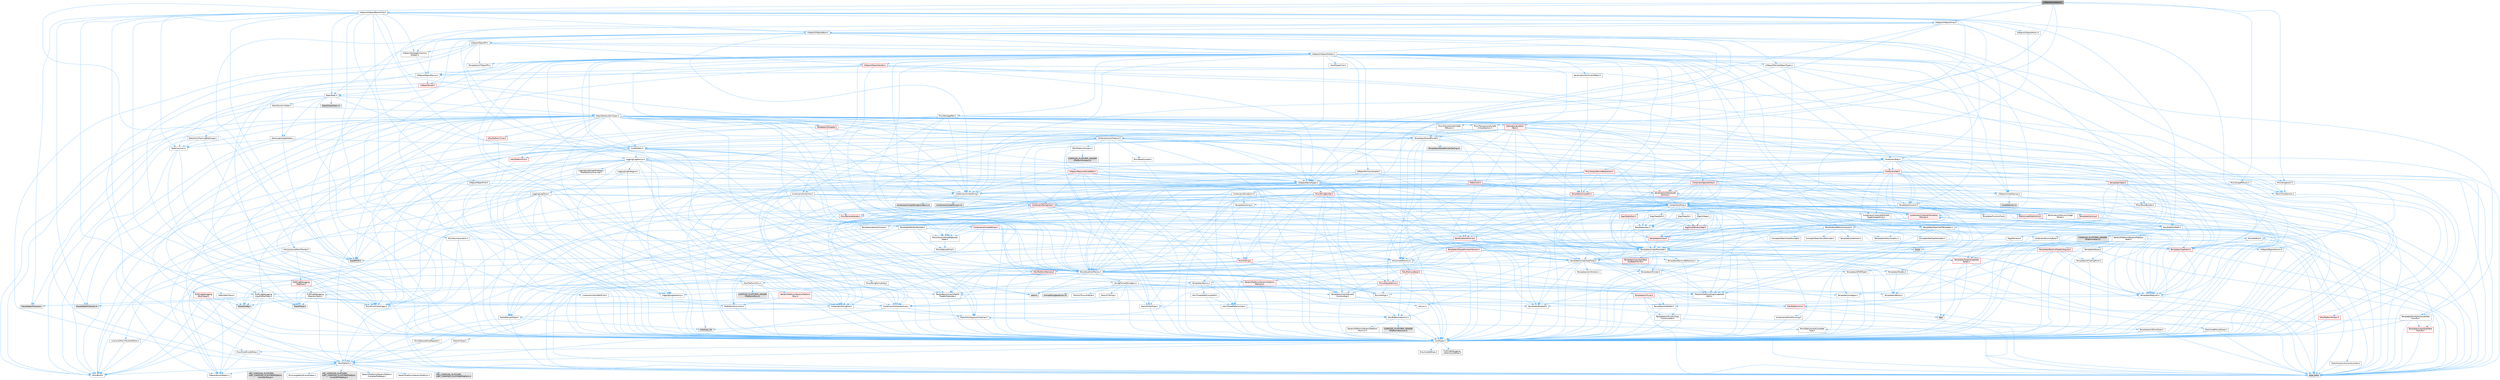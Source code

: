 digraph "UObjectAnnotation.h"
{
 // INTERACTIVE_SVG=YES
 // LATEX_PDF_SIZE
  bgcolor="transparent";
  edge [fontname=Helvetica,fontsize=10,labelfontname=Helvetica,labelfontsize=10];
  node [fontname=Helvetica,fontsize=10,shape=box,height=0.2,width=0.4];
  Node1 [id="Node000001",label="UObjectAnnotation.h",height=0.2,width=0.4,color="gray40", fillcolor="grey60", style="filled", fontcolor="black",tooltip=" "];
  Node1 -> Node2 [id="edge1_Node000001_Node000002",color="steelblue1",style="solid",tooltip=" "];
  Node2 [id="Node000002",label="AutoRTFM.h",height=0.2,width=0.4,color="grey60", fillcolor="#E0E0E0", style="filled",tooltip=" "];
  Node1 -> Node3 [id="edge2_Node000001_Node000003",color="steelblue1",style="solid",tooltip=" "];
  Node3 [id="Node000003",label="UObject/UObjectArray.h",height=0.2,width=0.4,color="grey40", fillcolor="white", style="filled",URL="$d1/dc1/UObjectArray_8h.html",tooltip=" "];
  Node3 -> Node2 [id="edge3_Node000003_Node000002",color="steelblue1",style="solid",tooltip=" "];
  Node3 -> Node4 [id="edge4_Node000003_Node000004",color="steelblue1",style="solid",tooltip=" "];
  Node4 [id="Node000004",label="HAL/ThreadSafeCounter.h",height=0.2,width=0.4,color="grey40", fillcolor="white", style="filled",URL="$dc/dc9/ThreadSafeCounter_8h.html",tooltip=" "];
  Node4 -> Node5 [id="edge5_Node000004_Node000005",color="steelblue1",style="solid",tooltip=" "];
  Node5 [id="Node000005",label="CoreTypes.h",height=0.2,width=0.4,color="grey40", fillcolor="white", style="filled",URL="$dc/dec/CoreTypes_8h.html",tooltip=" "];
  Node5 -> Node6 [id="edge6_Node000005_Node000006",color="steelblue1",style="solid",tooltip=" "];
  Node6 [id="Node000006",label="HAL/Platform.h",height=0.2,width=0.4,color="grey40", fillcolor="white", style="filled",URL="$d9/dd0/Platform_8h.html",tooltip=" "];
  Node6 -> Node7 [id="edge7_Node000006_Node000007",color="steelblue1",style="solid",tooltip=" "];
  Node7 [id="Node000007",label="Misc/Build.h",height=0.2,width=0.4,color="grey40", fillcolor="white", style="filled",URL="$d3/dbb/Build_8h.html",tooltip=" "];
  Node6 -> Node8 [id="edge8_Node000006_Node000008",color="steelblue1",style="solid",tooltip=" "];
  Node8 [id="Node000008",label="Misc/LargeWorldCoordinates.h",height=0.2,width=0.4,color="grey40", fillcolor="white", style="filled",URL="$d2/dcb/LargeWorldCoordinates_8h.html",tooltip=" "];
  Node6 -> Node9 [id="edge9_Node000006_Node000009",color="steelblue1",style="solid",tooltip=" "];
  Node9 [id="Node000009",label="type_traits",height=0.2,width=0.4,color="grey60", fillcolor="#E0E0E0", style="filled",tooltip=" "];
  Node6 -> Node10 [id="edge10_Node000006_Node000010",color="steelblue1",style="solid",tooltip=" "];
  Node10 [id="Node000010",label="PreprocessorHelpers.h",height=0.2,width=0.4,color="grey40", fillcolor="white", style="filled",URL="$db/ddb/PreprocessorHelpers_8h.html",tooltip=" "];
  Node6 -> Node11 [id="edge11_Node000006_Node000011",color="steelblue1",style="solid",tooltip=" "];
  Node11 [id="Node000011",label="UBT_COMPILED_PLATFORM\l/UBT_COMPILED_PLATFORMPlatform\lCompilerPreSetup.h",height=0.2,width=0.4,color="grey60", fillcolor="#E0E0E0", style="filled",tooltip=" "];
  Node6 -> Node12 [id="edge12_Node000006_Node000012",color="steelblue1",style="solid",tooltip=" "];
  Node12 [id="Node000012",label="GenericPlatform/GenericPlatform\lCompilerPreSetup.h",height=0.2,width=0.4,color="grey40", fillcolor="white", style="filled",URL="$d9/dc8/GenericPlatformCompilerPreSetup_8h.html",tooltip=" "];
  Node6 -> Node13 [id="edge13_Node000006_Node000013",color="steelblue1",style="solid",tooltip=" "];
  Node13 [id="Node000013",label="GenericPlatform/GenericPlatform.h",height=0.2,width=0.4,color="grey40", fillcolor="white", style="filled",URL="$d6/d84/GenericPlatform_8h.html",tooltip=" "];
  Node6 -> Node14 [id="edge14_Node000006_Node000014",color="steelblue1",style="solid",tooltip=" "];
  Node14 [id="Node000014",label="UBT_COMPILED_PLATFORM\l/UBT_COMPILED_PLATFORMPlatform.h",height=0.2,width=0.4,color="grey60", fillcolor="#E0E0E0", style="filled",tooltip=" "];
  Node6 -> Node15 [id="edge15_Node000006_Node000015",color="steelblue1",style="solid",tooltip=" "];
  Node15 [id="Node000015",label="UBT_COMPILED_PLATFORM\l/UBT_COMPILED_PLATFORMPlatform\lCompilerSetup.h",height=0.2,width=0.4,color="grey60", fillcolor="#E0E0E0", style="filled",tooltip=" "];
  Node5 -> Node16 [id="edge16_Node000005_Node000016",color="steelblue1",style="solid",tooltip=" "];
  Node16 [id="Node000016",label="ProfilingDebugging\l/UMemoryDefines.h",height=0.2,width=0.4,color="grey40", fillcolor="white", style="filled",URL="$d2/da2/UMemoryDefines_8h.html",tooltip=" "];
  Node5 -> Node17 [id="edge17_Node000005_Node000017",color="steelblue1",style="solid",tooltip=" "];
  Node17 [id="Node000017",label="Misc/CoreMiscDefines.h",height=0.2,width=0.4,color="grey40", fillcolor="white", style="filled",URL="$da/d38/CoreMiscDefines_8h.html",tooltip=" "];
  Node17 -> Node6 [id="edge18_Node000017_Node000006",color="steelblue1",style="solid",tooltip=" "];
  Node17 -> Node10 [id="edge19_Node000017_Node000010",color="steelblue1",style="solid",tooltip=" "];
  Node5 -> Node18 [id="edge20_Node000005_Node000018",color="steelblue1",style="solid",tooltip=" "];
  Node18 [id="Node000018",label="Misc/CoreDefines.h",height=0.2,width=0.4,color="grey40", fillcolor="white", style="filled",URL="$d3/dd2/CoreDefines_8h.html",tooltip=" "];
  Node4 -> Node19 [id="edge21_Node000004_Node000019",color="steelblue1",style="solid",tooltip=" "];
  Node19 [id="Node000019",label="HAL/PlatformAtomics.h",height=0.2,width=0.4,color="grey40", fillcolor="white", style="filled",URL="$d3/d36/PlatformAtomics_8h.html",tooltip=" "];
  Node19 -> Node5 [id="edge22_Node000019_Node000005",color="steelblue1",style="solid",tooltip=" "];
  Node19 -> Node20 [id="edge23_Node000019_Node000020",color="steelblue1",style="solid",tooltip=" "];
  Node20 [id="Node000020",label="GenericPlatform/GenericPlatform\lAtomics.h",height=0.2,width=0.4,color="grey40", fillcolor="white", style="filled",URL="$da/d72/GenericPlatformAtomics_8h.html",tooltip=" "];
  Node20 -> Node5 [id="edge24_Node000020_Node000005",color="steelblue1",style="solid",tooltip=" "];
  Node19 -> Node21 [id="edge25_Node000019_Node000021",color="steelblue1",style="solid",tooltip=" "];
  Node21 [id="Node000021",label="COMPILED_PLATFORM_HEADER\l(PlatformAtomics.h)",height=0.2,width=0.4,color="grey60", fillcolor="#E0E0E0", style="filled",tooltip=" "];
  Node3 -> Node22 [id="edge26_Node000003_Node000022",color="steelblue1",style="solid",tooltip=" "];
  Node22 [id="Node000022",label="Containers/LockFreeList.h",height=0.2,width=0.4,color="grey40", fillcolor="white", style="filled",URL="$d4/de7/LockFreeList_8h.html",tooltip=" "];
  Node22 -> Node23 [id="edge27_Node000022_Node000023",color="steelblue1",style="solid",tooltip=" "];
  Node23 [id="Node000023",label="Containers/Array.h",height=0.2,width=0.4,color="grey40", fillcolor="white", style="filled",URL="$df/dd0/Array_8h.html",tooltip=" "];
  Node23 -> Node5 [id="edge28_Node000023_Node000005",color="steelblue1",style="solid",tooltip=" "];
  Node23 -> Node24 [id="edge29_Node000023_Node000024",color="steelblue1",style="solid",tooltip=" "];
  Node24 [id="Node000024",label="Misc/AssertionMacros.h",height=0.2,width=0.4,color="grey40", fillcolor="white", style="filled",URL="$d0/dfa/AssertionMacros_8h.html",tooltip=" "];
  Node24 -> Node5 [id="edge30_Node000024_Node000005",color="steelblue1",style="solid",tooltip=" "];
  Node24 -> Node6 [id="edge31_Node000024_Node000006",color="steelblue1",style="solid",tooltip=" "];
  Node24 -> Node25 [id="edge32_Node000024_Node000025",color="steelblue1",style="solid",tooltip=" "];
  Node25 [id="Node000025",label="HAL/PlatformMisc.h",height=0.2,width=0.4,color="grey40", fillcolor="white", style="filled",URL="$d0/df5/PlatformMisc_8h.html",tooltip=" "];
  Node25 -> Node5 [id="edge33_Node000025_Node000005",color="steelblue1",style="solid",tooltip=" "];
  Node25 -> Node26 [id="edge34_Node000025_Node000026",color="steelblue1",style="solid",tooltip=" "];
  Node26 [id="Node000026",label="GenericPlatform/GenericPlatform\lMisc.h",height=0.2,width=0.4,color="red", fillcolor="#FFF0F0", style="filled",URL="$db/d9a/GenericPlatformMisc_8h.html",tooltip=" "];
  Node26 -> Node27 [id="edge35_Node000026_Node000027",color="steelblue1",style="solid",tooltip=" "];
  Node27 [id="Node000027",label="Containers/StringFwd.h",height=0.2,width=0.4,color="grey40", fillcolor="white", style="filled",URL="$df/d37/StringFwd_8h.html",tooltip=" "];
  Node27 -> Node5 [id="edge36_Node000027_Node000005",color="steelblue1",style="solid",tooltip=" "];
  Node27 -> Node28 [id="edge37_Node000027_Node000028",color="steelblue1",style="solid",tooltip=" "];
  Node28 [id="Node000028",label="Traits/ElementType.h",height=0.2,width=0.4,color="grey40", fillcolor="white", style="filled",URL="$d5/d4f/ElementType_8h.html",tooltip=" "];
  Node28 -> Node6 [id="edge38_Node000028_Node000006",color="steelblue1",style="solid",tooltip=" "];
  Node28 -> Node29 [id="edge39_Node000028_Node000029",color="steelblue1",style="solid",tooltip=" "];
  Node29 [id="Node000029",label="initializer_list",height=0.2,width=0.4,color="grey60", fillcolor="#E0E0E0", style="filled",tooltip=" "];
  Node28 -> Node9 [id="edge40_Node000028_Node000009",color="steelblue1",style="solid",tooltip=" "];
  Node27 -> Node30 [id="edge41_Node000027_Node000030",color="steelblue1",style="solid",tooltip=" "];
  Node30 [id="Node000030",label="Traits/IsContiguousContainer.h",height=0.2,width=0.4,color="grey40", fillcolor="white", style="filled",URL="$d5/d3c/IsContiguousContainer_8h.html",tooltip=" "];
  Node30 -> Node5 [id="edge42_Node000030_Node000005",color="steelblue1",style="solid",tooltip=" "];
  Node30 -> Node31 [id="edge43_Node000030_Node000031",color="steelblue1",style="solid",tooltip=" "];
  Node31 [id="Node000031",label="Misc/StaticAssertComplete\lType.h",height=0.2,width=0.4,color="grey40", fillcolor="white", style="filled",URL="$d5/d4e/StaticAssertCompleteType_8h.html",tooltip=" "];
  Node30 -> Node29 [id="edge44_Node000030_Node000029",color="steelblue1",style="solid",tooltip=" "];
  Node26 -> Node5 [id="edge45_Node000026_Node000005",color="steelblue1",style="solid",tooltip=" "];
  Node26 -> Node37 [id="edge46_Node000026_Node000037",color="steelblue1",style="solid",tooltip=" "];
  Node37 [id="Node000037",label="HAL/PlatformCrt.h",height=0.2,width=0.4,color="red", fillcolor="#FFF0F0", style="filled",URL="$d8/d75/PlatformCrt_8h.html",tooltip=" "];
  Node37 -> Node38 [id="edge47_Node000037_Node000038",color="steelblue1",style="solid",tooltip=" "];
  Node38 [id="Node000038",label="new",height=0.2,width=0.4,color="grey60", fillcolor="#E0E0E0", style="filled",tooltip=" "];
  Node26 -> Node47 [id="edge48_Node000026_Node000047",color="steelblue1",style="solid",tooltip=" "];
  Node47 [id="Node000047",label="Math/NumericLimits.h",height=0.2,width=0.4,color="grey40", fillcolor="white", style="filled",URL="$df/d1b/NumericLimits_8h.html",tooltip=" "];
  Node47 -> Node5 [id="edge49_Node000047_Node000005",color="steelblue1",style="solid",tooltip=" "];
  Node26 -> Node49 [id="edge50_Node000026_Node000049",color="steelblue1",style="solid",tooltip=" "];
  Node49 [id="Node000049",label="Misc/EnumClassFlags.h",height=0.2,width=0.4,color="grey40", fillcolor="white", style="filled",URL="$d8/de7/EnumClassFlags_8h.html",tooltip=" "];
  Node25 -> Node52 [id="edge51_Node000025_Node000052",color="steelblue1",style="solid",tooltip=" "];
  Node52 [id="Node000052",label="COMPILED_PLATFORM_HEADER\l(PlatformMisc.h)",height=0.2,width=0.4,color="grey60", fillcolor="#E0E0E0", style="filled",tooltip=" "];
  Node25 -> Node53 [id="edge52_Node000025_Node000053",color="steelblue1",style="solid",tooltip=" "];
  Node53 [id="Node000053",label="ProfilingDebugging\l/CpuProfilerTrace.h",height=0.2,width=0.4,color="grey40", fillcolor="white", style="filled",URL="$da/dcb/CpuProfilerTrace_8h.html",tooltip=" "];
  Node53 -> Node5 [id="edge53_Node000053_Node000005",color="steelblue1",style="solid",tooltip=" "];
  Node53 -> Node33 [id="edge54_Node000053_Node000033",color="steelblue1",style="solid",tooltip=" "];
  Node33 [id="Node000033",label="Containers/ContainersFwd.h",height=0.2,width=0.4,color="grey40", fillcolor="white", style="filled",URL="$d4/d0a/ContainersFwd_8h.html",tooltip=" "];
  Node33 -> Node6 [id="edge55_Node000033_Node000006",color="steelblue1",style="solid",tooltip=" "];
  Node33 -> Node5 [id="edge56_Node000033_Node000005",color="steelblue1",style="solid",tooltip=" "];
  Node33 -> Node30 [id="edge57_Node000033_Node000030",color="steelblue1",style="solid",tooltip=" "];
  Node53 -> Node19 [id="edge58_Node000053_Node000019",color="steelblue1",style="solid",tooltip=" "];
  Node53 -> Node10 [id="edge59_Node000053_Node000010",color="steelblue1",style="solid",tooltip=" "];
  Node53 -> Node7 [id="edge60_Node000053_Node000007",color="steelblue1",style="solid",tooltip=" "];
  Node53 -> Node54 [id="edge61_Node000053_Node000054",color="steelblue1",style="solid",tooltip=" "];
  Node54 [id="Node000054",label="Trace/Config.h",height=0.2,width=0.4,color="grey60", fillcolor="#E0E0E0", style="filled",tooltip=" "];
  Node53 -> Node55 [id="edge62_Node000053_Node000055",color="steelblue1",style="solid",tooltip=" "];
  Node55 [id="Node000055",label="Trace/Detail/Channel.h",height=0.2,width=0.4,color="grey60", fillcolor="#E0E0E0", style="filled",tooltip=" "];
  Node53 -> Node56 [id="edge63_Node000053_Node000056",color="steelblue1",style="solid",tooltip=" "];
  Node56 [id="Node000056",label="Trace/Detail/Channel.inl",height=0.2,width=0.4,color="grey60", fillcolor="#E0E0E0", style="filled",tooltip=" "];
  Node53 -> Node57 [id="edge64_Node000053_Node000057",color="steelblue1",style="solid",tooltip=" "];
  Node57 [id="Node000057",label="Trace/Trace.h",height=0.2,width=0.4,color="grey60", fillcolor="#E0E0E0", style="filled",tooltip=" "];
  Node24 -> Node10 [id="edge65_Node000024_Node000010",color="steelblue1",style="solid",tooltip=" "];
  Node24 -> Node58 [id="edge66_Node000024_Node000058",color="steelblue1",style="solid",tooltip=" "];
  Node58 [id="Node000058",label="Templates/EnableIf.h",height=0.2,width=0.4,color="grey40", fillcolor="white", style="filled",URL="$d7/d60/EnableIf_8h.html",tooltip=" "];
  Node58 -> Node5 [id="edge67_Node000058_Node000005",color="steelblue1",style="solid",tooltip=" "];
  Node24 -> Node59 [id="edge68_Node000024_Node000059",color="steelblue1",style="solid",tooltip=" "];
  Node59 [id="Node000059",label="Templates/IsArrayOrRefOf\lTypeByPredicate.h",height=0.2,width=0.4,color="grey40", fillcolor="white", style="filled",URL="$d6/da1/IsArrayOrRefOfTypeByPredicate_8h.html",tooltip=" "];
  Node59 -> Node5 [id="edge69_Node000059_Node000005",color="steelblue1",style="solid",tooltip=" "];
  Node24 -> Node60 [id="edge70_Node000024_Node000060",color="steelblue1",style="solid",tooltip=" "];
  Node60 [id="Node000060",label="Templates/IsValidVariadic\lFunctionArg.h",height=0.2,width=0.4,color="grey40", fillcolor="white", style="filled",URL="$d0/dc8/IsValidVariadicFunctionArg_8h.html",tooltip=" "];
  Node60 -> Node5 [id="edge71_Node000060_Node000005",color="steelblue1",style="solid",tooltip=" "];
  Node60 -> Node61 [id="edge72_Node000060_Node000061",color="steelblue1",style="solid",tooltip=" "];
  Node61 [id="Node000061",label="IsEnum.h",height=0.2,width=0.4,color="grey40", fillcolor="white", style="filled",URL="$d4/de5/IsEnum_8h.html",tooltip=" "];
  Node60 -> Node9 [id="edge73_Node000060_Node000009",color="steelblue1",style="solid",tooltip=" "];
  Node24 -> Node62 [id="edge74_Node000024_Node000062",color="steelblue1",style="solid",tooltip=" "];
  Node62 [id="Node000062",label="Traits/IsCharEncodingCompatible\lWith.h",height=0.2,width=0.4,color="grey40", fillcolor="white", style="filled",URL="$df/dd1/IsCharEncodingCompatibleWith_8h.html",tooltip=" "];
  Node62 -> Node9 [id="edge75_Node000062_Node000009",color="steelblue1",style="solid",tooltip=" "];
  Node62 -> Node63 [id="edge76_Node000062_Node000063",color="steelblue1",style="solid",tooltip=" "];
  Node63 [id="Node000063",label="Traits/IsCharType.h",height=0.2,width=0.4,color="grey40", fillcolor="white", style="filled",URL="$db/d51/IsCharType_8h.html",tooltip=" "];
  Node63 -> Node5 [id="edge77_Node000063_Node000005",color="steelblue1",style="solid",tooltip=" "];
  Node24 -> Node64 [id="edge78_Node000024_Node000064",color="steelblue1",style="solid",tooltip=" "];
  Node64 [id="Node000064",label="Misc/VarArgs.h",height=0.2,width=0.4,color="grey40", fillcolor="white", style="filled",URL="$d5/d6f/VarArgs_8h.html",tooltip=" "];
  Node64 -> Node5 [id="edge79_Node000064_Node000005",color="steelblue1",style="solid",tooltip=" "];
  Node24 -> Node65 [id="edge80_Node000024_Node000065",color="steelblue1",style="solid",tooltip=" "];
  Node65 [id="Node000065",label="String/FormatStringSan.h",height=0.2,width=0.4,color="grey40", fillcolor="white", style="filled",URL="$d3/d8b/FormatStringSan_8h.html",tooltip=" "];
  Node65 -> Node9 [id="edge81_Node000065_Node000009",color="steelblue1",style="solid",tooltip=" "];
  Node65 -> Node5 [id="edge82_Node000065_Node000005",color="steelblue1",style="solid",tooltip=" "];
  Node65 -> Node66 [id="edge83_Node000065_Node000066",color="steelblue1",style="solid",tooltip=" "];
  Node66 [id="Node000066",label="Templates/Requires.h",height=0.2,width=0.4,color="grey40", fillcolor="white", style="filled",URL="$dc/d96/Requires_8h.html",tooltip=" "];
  Node66 -> Node58 [id="edge84_Node000066_Node000058",color="steelblue1",style="solid",tooltip=" "];
  Node66 -> Node9 [id="edge85_Node000066_Node000009",color="steelblue1",style="solid",tooltip=" "];
  Node65 -> Node67 [id="edge86_Node000065_Node000067",color="steelblue1",style="solid",tooltip=" "];
  Node67 [id="Node000067",label="Templates/Identity.h",height=0.2,width=0.4,color="grey40", fillcolor="white", style="filled",URL="$d0/dd5/Identity_8h.html",tooltip=" "];
  Node65 -> Node60 [id="edge87_Node000065_Node000060",color="steelblue1",style="solid",tooltip=" "];
  Node65 -> Node63 [id="edge88_Node000065_Node000063",color="steelblue1",style="solid",tooltip=" "];
  Node65 -> Node68 [id="edge89_Node000065_Node000068",color="steelblue1",style="solid",tooltip=" "];
  Node68 [id="Node000068",label="Traits/IsTEnumAsByte.h",height=0.2,width=0.4,color="grey40", fillcolor="white", style="filled",URL="$d1/de6/IsTEnumAsByte_8h.html",tooltip=" "];
  Node65 -> Node69 [id="edge90_Node000065_Node000069",color="steelblue1",style="solid",tooltip=" "];
  Node69 [id="Node000069",label="Traits/IsTString.h",height=0.2,width=0.4,color="grey40", fillcolor="white", style="filled",URL="$d0/df8/IsTString_8h.html",tooltip=" "];
  Node69 -> Node33 [id="edge91_Node000069_Node000033",color="steelblue1",style="solid",tooltip=" "];
  Node65 -> Node33 [id="edge92_Node000065_Node000033",color="steelblue1",style="solid",tooltip=" "];
  Node65 -> Node70 [id="edge93_Node000065_Node000070",color="steelblue1",style="solid",tooltip=" "];
  Node70 [id="Node000070",label="FormatStringSanErrors.inl",height=0.2,width=0.4,color="grey60", fillcolor="#E0E0E0", style="filled",tooltip=" "];
  Node24 -> Node71 [id="edge94_Node000024_Node000071",color="steelblue1",style="solid",tooltip=" "];
  Node71 [id="Node000071",label="atomic",height=0.2,width=0.4,color="grey60", fillcolor="#E0E0E0", style="filled",tooltip=" "];
  Node23 -> Node72 [id="edge95_Node000023_Node000072",color="steelblue1",style="solid",tooltip=" "];
  Node72 [id="Node000072",label="Misc/IntrusiveUnsetOptional\lState.h",height=0.2,width=0.4,color="grey40", fillcolor="white", style="filled",URL="$d2/d0a/IntrusiveUnsetOptionalState_8h.html",tooltip=" "];
  Node72 -> Node73 [id="edge96_Node000072_Node000073",color="steelblue1",style="solid",tooltip=" "];
  Node73 [id="Node000073",label="Misc/OptionalFwd.h",height=0.2,width=0.4,color="grey40", fillcolor="white", style="filled",URL="$dc/d50/OptionalFwd_8h.html",tooltip=" "];
  Node23 -> Node74 [id="edge97_Node000023_Node000074",color="steelblue1",style="solid",tooltip=" "];
  Node74 [id="Node000074",label="Misc/ReverseIterate.h",height=0.2,width=0.4,color="red", fillcolor="#FFF0F0", style="filled",URL="$db/de3/ReverseIterate_8h.html",tooltip=" "];
  Node74 -> Node6 [id="edge98_Node000074_Node000006",color="steelblue1",style="solid",tooltip=" "];
  Node23 -> Node76 [id="edge99_Node000023_Node000076",color="steelblue1",style="solid",tooltip=" "];
  Node76 [id="Node000076",label="HAL/UnrealMemory.h",height=0.2,width=0.4,color="grey40", fillcolor="white", style="filled",URL="$d9/d96/UnrealMemory_8h.html",tooltip=" "];
  Node76 -> Node5 [id="edge100_Node000076_Node000005",color="steelblue1",style="solid",tooltip=" "];
  Node76 -> Node77 [id="edge101_Node000076_Node000077",color="steelblue1",style="solid",tooltip=" "];
  Node77 [id="Node000077",label="GenericPlatform/GenericPlatform\lMemory.h",height=0.2,width=0.4,color="red", fillcolor="#FFF0F0", style="filled",URL="$dd/d22/GenericPlatformMemory_8h.html",tooltip=" "];
  Node77 -> Node5 [id="edge102_Node000077_Node000005",color="steelblue1",style="solid",tooltip=" "];
  Node76 -> Node80 [id="edge103_Node000076_Node000080",color="steelblue1",style="solid",tooltip=" "];
  Node80 [id="Node000080",label="HAL/MemoryBase.h",height=0.2,width=0.4,color="red", fillcolor="#FFF0F0", style="filled",URL="$d6/d9f/MemoryBase_8h.html",tooltip=" "];
  Node80 -> Node5 [id="edge104_Node000080_Node000005",color="steelblue1",style="solid",tooltip=" "];
  Node80 -> Node19 [id="edge105_Node000080_Node000019",color="steelblue1",style="solid",tooltip=" "];
  Node80 -> Node37 [id="edge106_Node000080_Node000037",color="steelblue1",style="solid",tooltip=" "];
  Node80 -> Node82 [id="edge107_Node000080_Node000082",color="steelblue1",style="solid",tooltip=" "];
  Node82 [id="Node000082",label="Misc/OutputDevice.h",height=0.2,width=0.4,color="red", fillcolor="#FFF0F0", style="filled",URL="$d7/d32/OutputDevice_8h.html",tooltip=" "];
  Node82 -> Node5 [id="edge108_Node000082_Node000005",color="steelblue1",style="solid",tooltip=" "];
  Node82 -> Node83 [id="edge109_Node000082_Node000083",color="steelblue1",style="solid",tooltip=" "];
  Node83 [id="Node000083",label="Logging/LogVerbosity.h",height=0.2,width=0.4,color="grey40", fillcolor="white", style="filled",URL="$d2/d8f/LogVerbosity_8h.html",tooltip=" "];
  Node83 -> Node5 [id="edge110_Node000083_Node000005",color="steelblue1",style="solid",tooltip=" "];
  Node82 -> Node64 [id="edge111_Node000082_Node000064",color="steelblue1",style="solid",tooltip=" "];
  Node82 -> Node59 [id="edge112_Node000082_Node000059",color="steelblue1",style="solid",tooltip=" "];
  Node82 -> Node60 [id="edge113_Node000082_Node000060",color="steelblue1",style="solid",tooltip=" "];
  Node82 -> Node62 [id="edge114_Node000082_Node000062",color="steelblue1",style="solid",tooltip=" "];
  Node80 -> Node84 [id="edge115_Node000080_Node000084",color="steelblue1",style="solid",tooltip=" "];
  Node84 [id="Node000084",label="Templates/Atomic.h",height=0.2,width=0.4,color="grey40", fillcolor="white", style="filled",URL="$d3/d91/Atomic_8h.html",tooltip=" "];
  Node84 -> Node4 [id="edge116_Node000084_Node000004",color="steelblue1",style="solid",tooltip=" "];
  Node84 -> Node85 [id="edge117_Node000084_Node000085",color="steelblue1",style="solid",tooltip=" "];
  Node85 [id="Node000085",label="HAL/ThreadSafeCounter64.h",height=0.2,width=0.4,color="grey40", fillcolor="white", style="filled",URL="$d0/d12/ThreadSafeCounter64_8h.html",tooltip=" "];
  Node85 -> Node5 [id="edge118_Node000085_Node000005",color="steelblue1",style="solid",tooltip=" "];
  Node85 -> Node4 [id="edge119_Node000085_Node000004",color="steelblue1",style="solid",tooltip=" "];
  Node84 -> Node86 [id="edge120_Node000084_Node000086",color="steelblue1",style="solid",tooltip=" "];
  Node86 [id="Node000086",label="Templates/IsIntegral.h",height=0.2,width=0.4,color="grey40", fillcolor="white", style="filled",URL="$da/d64/IsIntegral_8h.html",tooltip=" "];
  Node86 -> Node5 [id="edge121_Node000086_Node000005",color="steelblue1",style="solid",tooltip=" "];
  Node84 -> Node87 [id="edge122_Node000084_Node000087",color="steelblue1",style="solid",tooltip=" "];
  Node87 [id="Node000087",label="Templates/IsTrivial.h",height=0.2,width=0.4,color="red", fillcolor="#FFF0F0", style="filled",URL="$da/d4c/IsTrivial_8h.html",tooltip=" "];
  Node87 -> Node88 [id="edge123_Node000087_Node000088",color="steelblue1",style="solid",tooltip=" "];
  Node88 [id="Node000088",label="Templates/AndOrNot.h",height=0.2,width=0.4,color="grey40", fillcolor="white", style="filled",URL="$db/d0a/AndOrNot_8h.html",tooltip=" "];
  Node88 -> Node5 [id="edge124_Node000088_Node000005",color="steelblue1",style="solid",tooltip=" "];
  Node87 -> Node89 [id="edge125_Node000087_Node000089",color="steelblue1",style="solid",tooltip=" "];
  Node89 [id="Node000089",label="Templates/IsTriviallyCopy\lConstructible.h",height=0.2,width=0.4,color="grey40", fillcolor="white", style="filled",URL="$d3/d78/IsTriviallyCopyConstructible_8h.html",tooltip=" "];
  Node89 -> Node5 [id="edge126_Node000089_Node000005",color="steelblue1",style="solid",tooltip=" "];
  Node89 -> Node9 [id="edge127_Node000089_Node000009",color="steelblue1",style="solid",tooltip=" "];
  Node87 -> Node9 [id="edge128_Node000087_Node000009",color="steelblue1",style="solid",tooltip=" "];
  Node84 -> Node91 [id="edge129_Node000084_Node000091",color="steelblue1",style="solid",tooltip=" "];
  Node91 [id="Node000091",label="Traits/IntType.h",height=0.2,width=0.4,color="grey40", fillcolor="white", style="filled",URL="$d7/deb/IntType_8h.html",tooltip=" "];
  Node91 -> Node6 [id="edge130_Node000091_Node000006",color="steelblue1",style="solid",tooltip=" "];
  Node84 -> Node71 [id="edge131_Node000084_Node000071",color="steelblue1",style="solid",tooltip=" "];
  Node76 -> Node92 [id="edge132_Node000076_Node000092",color="steelblue1",style="solid",tooltip=" "];
  Node92 [id="Node000092",label="HAL/PlatformMemory.h",height=0.2,width=0.4,color="red", fillcolor="#FFF0F0", style="filled",URL="$de/d68/PlatformMemory_8h.html",tooltip=" "];
  Node92 -> Node5 [id="edge133_Node000092_Node000005",color="steelblue1",style="solid",tooltip=" "];
  Node92 -> Node77 [id="edge134_Node000092_Node000077",color="steelblue1",style="solid",tooltip=" "];
  Node76 -> Node94 [id="edge135_Node000076_Node000094",color="steelblue1",style="solid",tooltip=" "];
  Node94 [id="Node000094",label="ProfilingDebugging\l/MemoryTrace.h",height=0.2,width=0.4,color="grey40", fillcolor="white", style="filled",URL="$da/dd7/MemoryTrace_8h.html",tooltip=" "];
  Node94 -> Node6 [id="edge136_Node000094_Node000006",color="steelblue1",style="solid",tooltip=" "];
  Node94 -> Node49 [id="edge137_Node000094_Node000049",color="steelblue1",style="solid",tooltip=" "];
  Node94 -> Node54 [id="edge138_Node000094_Node000054",color="steelblue1",style="solid",tooltip=" "];
  Node94 -> Node57 [id="edge139_Node000094_Node000057",color="steelblue1",style="solid",tooltip=" "];
  Node76 -> Node95 [id="edge140_Node000076_Node000095",color="steelblue1",style="solid",tooltip=" "];
  Node95 [id="Node000095",label="Templates/IsPointer.h",height=0.2,width=0.4,color="grey40", fillcolor="white", style="filled",URL="$d7/d05/IsPointer_8h.html",tooltip=" "];
  Node95 -> Node5 [id="edge141_Node000095_Node000005",color="steelblue1",style="solid",tooltip=" "];
  Node23 -> Node96 [id="edge142_Node000023_Node000096",color="steelblue1",style="solid",tooltip=" "];
  Node96 [id="Node000096",label="Templates/UnrealTypeTraits.h",height=0.2,width=0.4,color="grey40", fillcolor="white", style="filled",URL="$d2/d2d/UnrealTypeTraits_8h.html",tooltip=" "];
  Node96 -> Node5 [id="edge143_Node000096_Node000005",color="steelblue1",style="solid",tooltip=" "];
  Node96 -> Node95 [id="edge144_Node000096_Node000095",color="steelblue1",style="solid",tooltip=" "];
  Node96 -> Node24 [id="edge145_Node000096_Node000024",color="steelblue1",style="solid",tooltip=" "];
  Node96 -> Node88 [id="edge146_Node000096_Node000088",color="steelblue1",style="solid",tooltip=" "];
  Node96 -> Node58 [id="edge147_Node000096_Node000058",color="steelblue1",style="solid",tooltip=" "];
  Node96 -> Node97 [id="edge148_Node000096_Node000097",color="steelblue1",style="solid",tooltip=" "];
  Node97 [id="Node000097",label="Templates/IsArithmetic.h",height=0.2,width=0.4,color="grey40", fillcolor="white", style="filled",URL="$d2/d5d/IsArithmetic_8h.html",tooltip=" "];
  Node97 -> Node5 [id="edge149_Node000097_Node000005",color="steelblue1",style="solid",tooltip=" "];
  Node96 -> Node61 [id="edge150_Node000096_Node000061",color="steelblue1",style="solid",tooltip=" "];
  Node96 -> Node98 [id="edge151_Node000096_Node000098",color="steelblue1",style="solid",tooltip=" "];
  Node98 [id="Node000098",label="Templates/Models.h",height=0.2,width=0.4,color="grey40", fillcolor="white", style="filled",URL="$d3/d0c/Models_8h.html",tooltip=" "];
  Node98 -> Node67 [id="edge152_Node000098_Node000067",color="steelblue1",style="solid",tooltip=" "];
  Node96 -> Node99 [id="edge153_Node000096_Node000099",color="steelblue1",style="solid",tooltip=" "];
  Node99 [id="Node000099",label="Templates/IsPODType.h",height=0.2,width=0.4,color="grey40", fillcolor="white", style="filled",URL="$d7/db1/IsPODType_8h.html",tooltip=" "];
  Node99 -> Node5 [id="edge154_Node000099_Node000005",color="steelblue1",style="solid",tooltip=" "];
  Node96 -> Node100 [id="edge155_Node000096_Node000100",color="steelblue1",style="solid",tooltip=" "];
  Node100 [id="Node000100",label="Templates/IsUECoreType.h",height=0.2,width=0.4,color="grey40", fillcolor="white", style="filled",URL="$d1/db8/IsUECoreType_8h.html",tooltip=" "];
  Node100 -> Node5 [id="edge156_Node000100_Node000005",color="steelblue1",style="solid",tooltip=" "];
  Node100 -> Node9 [id="edge157_Node000100_Node000009",color="steelblue1",style="solid",tooltip=" "];
  Node96 -> Node89 [id="edge158_Node000096_Node000089",color="steelblue1",style="solid",tooltip=" "];
  Node23 -> Node101 [id="edge159_Node000023_Node000101",color="steelblue1",style="solid",tooltip=" "];
  Node101 [id="Node000101",label="Templates/UnrealTemplate.h",height=0.2,width=0.4,color="grey40", fillcolor="white", style="filled",URL="$d4/d24/UnrealTemplate_8h.html",tooltip=" "];
  Node101 -> Node5 [id="edge160_Node000101_Node000005",color="steelblue1",style="solid",tooltip=" "];
  Node101 -> Node95 [id="edge161_Node000101_Node000095",color="steelblue1",style="solid",tooltip=" "];
  Node101 -> Node76 [id="edge162_Node000101_Node000076",color="steelblue1",style="solid",tooltip=" "];
  Node101 -> Node102 [id="edge163_Node000101_Node000102",color="steelblue1",style="solid",tooltip=" "];
  Node102 [id="Node000102",label="Templates/CopyQualifiers\lAndRefsFromTo.h",height=0.2,width=0.4,color="red", fillcolor="#FFF0F0", style="filled",URL="$d3/db3/CopyQualifiersAndRefsFromTo_8h.html",tooltip=" "];
  Node101 -> Node96 [id="edge164_Node000101_Node000096",color="steelblue1",style="solid",tooltip=" "];
  Node101 -> Node104 [id="edge165_Node000101_Node000104",color="steelblue1",style="solid",tooltip=" "];
  Node104 [id="Node000104",label="Templates/RemoveReference.h",height=0.2,width=0.4,color="grey40", fillcolor="white", style="filled",URL="$da/dbe/RemoveReference_8h.html",tooltip=" "];
  Node104 -> Node5 [id="edge166_Node000104_Node000005",color="steelblue1",style="solid",tooltip=" "];
  Node101 -> Node66 [id="edge167_Node000101_Node000066",color="steelblue1",style="solid",tooltip=" "];
  Node101 -> Node105 [id="edge168_Node000101_Node000105",color="steelblue1",style="solid",tooltip=" "];
  Node105 [id="Node000105",label="Templates/TypeCompatible\lBytes.h",height=0.2,width=0.4,color="red", fillcolor="#FFF0F0", style="filled",URL="$df/d0a/TypeCompatibleBytes_8h.html",tooltip=" "];
  Node105 -> Node5 [id="edge169_Node000105_Node000005",color="steelblue1",style="solid",tooltip=" "];
  Node105 -> Node38 [id="edge170_Node000105_Node000038",color="steelblue1",style="solid",tooltip=" "];
  Node105 -> Node9 [id="edge171_Node000105_Node000009",color="steelblue1",style="solid",tooltip=" "];
  Node101 -> Node67 [id="edge172_Node000101_Node000067",color="steelblue1",style="solid",tooltip=" "];
  Node101 -> Node30 [id="edge173_Node000101_Node000030",color="steelblue1",style="solid",tooltip=" "];
  Node101 -> Node106 [id="edge174_Node000101_Node000106",color="steelblue1",style="solid",tooltip=" "];
  Node106 [id="Node000106",label="Traits/UseBitwiseSwap.h",height=0.2,width=0.4,color="grey40", fillcolor="white", style="filled",URL="$db/df3/UseBitwiseSwap_8h.html",tooltip=" "];
  Node106 -> Node5 [id="edge175_Node000106_Node000005",color="steelblue1",style="solid",tooltip=" "];
  Node106 -> Node9 [id="edge176_Node000106_Node000009",color="steelblue1",style="solid",tooltip=" "];
  Node101 -> Node9 [id="edge177_Node000101_Node000009",color="steelblue1",style="solid",tooltip=" "];
  Node23 -> Node107 [id="edge178_Node000023_Node000107",color="steelblue1",style="solid",tooltip=" "];
  Node107 [id="Node000107",label="Containers/AllowShrinking.h",height=0.2,width=0.4,color="grey40", fillcolor="white", style="filled",URL="$d7/d1a/AllowShrinking_8h.html",tooltip=" "];
  Node107 -> Node5 [id="edge179_Node000107_Node000005",color="steelblue1",style="solid",tooltip=" "];
  Node23 -> Node108 [id="edge180_Node000023_Node000108",color="steelblue1",style="solid",tooltip=" "];
  Node108 [id="Node000108",label="Containers/ContainerAllocation\lPolicies.h",height=0.2,width=0.4,color="red", fillcolor="#FFF0F0", style="filled",URL="$d7/dff/ContainerAllocationPolicies_8h.html",tooltip=" "];
  Node108 -> Node5 [id="edge181_Node000108_Node000005",color="steelblue1",style="solid",tooltip=" "];
  Node108 -> Node108 [id="edge182_Node000108_Node000108",color="steelblue1",style="solid",tooltip=" "];
  Node108 -> Node110 [id="edge183_Node000108_Node000110",color="steelblue1",style="solid",tooltip=" "];
  Node110 [id="Node000110",label="HAL/PlatformMath.h",height=0.2,width=0.4,color="grey40", fillcolor="white", style="filled",URL="$dc/d53/PlatformMath_8h.html",tooltip=" "];
  Node110 -> Node5 [id="edge184_Node000110_Node000005",color="steelblue1",style="solid",tooltip=" "];
  Node110 -> Node111 [id="edge185_Node000110_Node000111",color="steelblue1",style="solid",tooltip=" "];
  Node111 [id="Node000111",label="GenericPlatform/GenericPlatform\lMath.h",height=0.2,width=0.4,color="grey40", fillcolor="white", style="filled",URL="$d5/d79/GenericPlatformMath_8h.html",tooltip=" "];
  Node111 -> Node5 [id="edge186_Node000111_Node000005",color="steelblue1",style="solid",tooltip=" "];
  Node111 -> Node33 [id="edge187_Node000111_Node000033",color="steelblue1",style="solid",tooltip=" "];
  Node111 -> Node37 [id="edge188_Node000111_Node000037",color="steelblue1",style="solid",tooltip=" "];
  Node111 -> Node88 [id="edge189_Node000111_Node000088",color="steelblue1",style="solid",tooltip=" "];
  Node111 -> Node112 [id="edge190_Node000111_Node000112",color="steelblue1",style="solid",tooltip=" "];
  Node112 [id="Node000112",label="Templates/Decay.h",height=0.2,width=0.4,color="grey40", fillcolor="white", style="filled",URL="$dd/d0f/Decay_8h.html",tooltip=" "];
  Node112 -> Node5 [id="edge191_Node000112_Node000005",color="steelblue1",style="solid",tooltip=" "];
  Node112 -> Node104 [id="edge192_Node000112_Node000104",color="steelblue1",style="solid",tooltip=" "];
  Node112 -> Node9 [id="edge193_Node000112_Node000009",color="steelblue1",style="solid",tooltip=" "];
  Node111 -> Node113 [id="edge194_Node000111_Node000113",color="steelblue1",style="solid",tooltip=" "];
  Node113 [id="Node000113",label="Templates/IsFloatingPoint.h",height=0.2,width=0.4,color="grey40", fillcolor="white", style="filled",URL="$d3/d11/IsFloatingPoint_8h.html",tooltip=" "];
  Node113 -> Node5 [id="edge195_Node000113_Node000005",color="steelblue1",style="solid",tooltip=" "];
  Node111 -> Node96 [id="edge196_Node000111_Node000096",color="steelblue1",style="solid",tooltip=" "];
  Node111 -> Node66 [id="edge197_Node000111_Node000066",color="steelblue1",style="solid",tooltip=" "];
  Node111 -> Node114 [id="edge198_Node000111_Node000114",color="steelblue1",style="solid",tooltip=" "];
  Node114 [id="Node000114",label="Templates/ResolveTypeAmbiguity.h",height=0.2,width=0.4,color="red", fillcolor="#FFF0F0", style="filled",URL="$df/d1f/ResolveTypeAmbiguity_8h.html",tooltip=" "];
  Node114 -> Node5 [id="edge199_Node000114_Node000005",color="steelblue1",style="solid",tooltip=" "];
  Node114 -> Node113 [id="edge200_Node000114_Node000113",color="steelblue1",style="solid",tooltip=" "];
  Node114 -> Node96 [id="edge201_Node000114_Node000096",color="steelblue1",style="solid",tooltip=" "];
  Node114 -> Node86 [id="edge202_Node000114_Node000086",color="steelblue1",style="solid",tooltip=" "];
  Node114 -> Node66 [id="edge203_Node000114_Node000066",color="steelblue1",style="solid",tooltip=" "];
  Node111 -> Node105 [id="edge204_Node000111_Node000105",color="steelblue1",style="solid",tooltip=" "];
  Node111 -> Node116 [id="edge205_Node000111_Node000116",color="steelblue1",style="solid",tooltip=" "];
  Node116 [id="Node000116",label="limits",height=0.2,width=0.4,color="grey60", fillcolor="#E0E0E0", style="filled",tooltip=" "];
  Node111 -> Node9 [id="edge206_Node000111_Node000009",color="steelblue1",style="solid",tooltip=" "];
  Node110 -> Node117 [id="edge207_Node000110_Node000117",color="steelblue1",style="solid",tooltip=" "];
  Node117 [id="Node000117",label="COMPILED_PLATFORM_HEADER\l(PlatformMath.h)",height=0.2,width=0.4,color="grey60", fillcolor="#E0E0E0", style="filled",tooltip=" "];
  Node108 -> Node76 [id="edge208_Node000108_Node000076",color="steelblue1",style="solid",tooltip=" "];
  Node108 -> Node47 [id="edge209_Node000108_Node000047",color="steelblue1",style="solid",tooltip=" "];
  Node108 -> Node24 [id="edge210_Node000108_Node000024",color="steelblue1",style="solid",tooltip=" "];
  Node108 -> Node118 [id="edge211_Node000108_Node000118",color="steelblue1",style="solid",tooltip=" "];
  Node118 [id="Node000118",label="Templates/IsPolymorphic.h",height=0.2,width=0.4,color="grey40", fillcolor="white", style="filled",URL="$dc/d20/IsPolymorphic_8h.html",tooltip=" "];
  Node108 -> Node105 [id="edge212_Node000108_Node000105",color="steelblue1",style="solid",tooltip=" "];
  Node108 -> Node9 [id="edge213_Node000108_Node000009",color="steelblue1",style="solid",tooltip=" "];
  Node23 -> Node120 [id="edge214_Node000023_Node000120",color="steelblue1",style="solid",tooltip=" "];
  Node120 [id="Node000120",label="Containers/ContainerElement\lTypeCompatibility.h",height=0.2,width=0.4,color="grey40", fillcolor="white", style="filled",URL="$df/ddf/ContainerElementTypeCompatibility_8h.html",tooltip=" "];
  Node120 -> Node5 [id="edge215_Node000120_Node000005",color="steelblue1",style="solid",tooltip=" "];
  Node120 -> Node96 [id="edge216_Node000120_Node000096",color="steelblue1",style="solid",tooltip=" "];
  Node23 -> Node121 [id="edge217_Node000023_Node000121",color="steelblue1",style="solid",tooltip=" "];
  Node121 [id="Node000121",label="Serialization/Archive.h",height=0.2,width=0.4,color="red", fillcolor="#FFF0F0", style="filled",URL="$d7/d3b/Archive_8h.html",tooltip=" "];
  Node121 -> Node5 [id="edge218_Node000121_Node000005",color="steelblue1",style="solid",tooltip=" "];
  Node121 -> Node24 [id="edge219_Node000121_Node000024",color="steelblue1",style="solid",tooltip=" "];
  Node121 -> Node7 [id="edge220_Node000121_Node000007",color="steelblue1",style="solid",tooltip=" "];
  Node121 -> Node64 [id="edge221_Node000121_Node000064",color="steelblue1",style="solid",tooltip=" "];
  Node121 -> Node58 [id="edge222_Node000121_Node000058",color="steelblue1",style="solid",tooltip=" "];
  Node121 -> Node59 [id="edge223_Node000121_Node000059",color="steelblue1",style="solid",tooltip=" "];
  Node121 -> Node60 [id="edge224_Node000121_Node000060",color="steelblue1",style="solid",tooltip=" "];
  Node121 -> Node101 [id="edge225_Node000121_Node000101",color="steelblue1",style="solid",tooltip=" "];
  Node121 -> Node62 [id="edge226_Node000121_Node000062",color="steelblue1",style="solid",tooltip=" "];
  Node121 -> Node130 [id="edge227_Node000121_Node000130",color="steelblue1",style="solid",tooltip=" "];
  Node130 [id="Node000130",label="UObject/ObjectVersion.h",height=0.2,width=0.4,color="grey40", fillcolor="white", style="filled",URL="$da/d63/ObjectVersion_8h.html",tooltip=" "];
  Node130 -> Node5 [id="edge228_Node000130_Node000005",color="steelblue1",style="solid",tooltip=" "];
  Node23 -> Node131 [id="edge229_Node000023_Node000131",color="steelblue1",style="solid",tooltip=" "];
  Node131 [id="Node000131",label="Serialization/MemoryImage\lWriter.h",height=0.2,width=0.4,color="grey40", fillcolor="white", style="filled",URL="$d0/d08/MemoryImageWriter_8h.html",tooltip=" "];
  Node131 -> Node5 [id="edge230_Node000131_Node000005",color="steelblue1",style="solid",tooltip=" "];
  Node131 -> Node132 [id="edge231_Node000131_Node000132",color="steelblue1",style="solid",tooltip=" "];
  Node132 [id="Node000132",label="Serialization/MemoryLayout.h",height=0.2,width=0.4,color="grey40", fillcolor="white", style="filled",URL="$d7/d66/MemoryLayout_8h.html",tooltip=" "];
  Node132 -> Node133 [id="edge232_Node000132_Node000133",color="steelblue1",style="solid",tooltip=" "];
  Node133 [id="Node000133",label="Concepts/StaticClassProvider.h",height=0.2,width=0.4,color="grey40", fillcolor="white", style="filled",URL="$dd/d83/StaticClassProvider_8h.html",tooltip=" "];
  Node132 -> Node134 [id="edge233_Node000132_Node000134",color="steelblue1",style="solid",tooltip=" "];
  Node134 [id="Node000134",label="Concepts/StaticStructProvider.h",height=0.2,width=0.4,color="grey40", fillcolor="white", style="filled",URL="$d5/d77/StaticStructProvider_8h.html",tooltip=" "];
  Node132 -> Node135 [id="edge234_Node000132_Node000135",color="steelblue1",style="solid",tooltip=" "];
  Node135 [id="Node000135",label="Containers/EnumAsByte.h",height=0.2,width=0.4,color="grey40", fillcolor="white", style="filled",URL="$d6/d9a/EnumAsByte_8h.html",tooltip=" "];
  Node135 -> Node5 [id="edge235_Node000135_Node000005",color="steelblue1",style="solid",tooltip=" "];
  Node135 -> Node99 [id="edge236_Node000135_Node000099",color="steelblue1",style="solid",tooltip=" "];
  Node135 -> Node136 [id="edge237_Node000135_Node000136",color="steelblue1",style="solid",tooltip=" "];
  Node136 [id="Node000136",label="Templates/TypeHash.h",height=0.2,width=0.4,color="red", fillcolor="#FFF0F0", style="filled",URL="$d1/d62/TypeHash_8h.html",tooltip=" "];
  Node136 -> Node5 [id="edge238_Node000136_Node000005",color="steelblue1",style="solid",tooltip=" "];
  Node136 -> Node66 [id="edge239_Node000136_Node000066",color="steelblue1",style="solid",tooltip=" "];
  Node136 -> Node9 [id="edge240_Node000136_Node000009",color="steelblue1",style="solid",tooltip=" "];
  Node132 -> Node27 [id="edge241_Node000132_Node000027",color="steelblue1",style="solid",tooltip=" "];
  Node132 -> Node76 [id="edge242_Node000132_Node000076",color="steelblue1",style="solid",tooltip=" "];
  Node132 -> Node143 [id="edge243_Node000132_Node000143",color="steelblue1",style="solid",tooltip=" "];
  Node143 [id="Node000143",label="Misc/DelayedAutoRegister.h",height=0.2,width=0.4,color="grey40", fillcolor="white", style="filled",URL="$d1/dda/DelayedAutoRegister_8h.html",tooltip=" "];
  Node143 -> Node6 [id="edge244_Node000143_Node000006",color="steelblue1",style="solid",tooltip=" "];
  Node132 -> Node58 [id="edge245_Node000132_Node000058",color="steelblue1",style="solid",tooltip=" "];
  Node132 -> Node144 [id="edge246_Node000132_Node000144",color="steelblue1",style="solid",tooltip=" "];
  Node144 [id="Node000144",label="Templates/IsAbstract.h",height=0.2,width=0.4,color="grey40", fillcolor="white", style="filled",URL="$d8/db7/IsAbstract_8h.html",tooltip=" "];
  Node132 -> Node118 [id="edge247_Node000132_Node000118",color="steelblue1",style="solid",tooltip=" "];
  Node132 -> Node98 [id="edge248_Node000132_Node000098",color="steelblue1",style="solid",tooltip=" "];
  Node132 -> Node101 [id="edge249_Node000132_Node000101",color="steelblue1",style="solid",tooltip=" "];
  Node23 -> Node145 [id="edge250_Node000023_Node000145",color="steelblue1",style="solid",tooltip=" "];
  Node145 [id="Node000145",label="Algo/Heapify.h",height=0.2,width=0.4,color="grey40", fillcolor="white", style="filled",URL="$d0/d2a/Heapify_8h.html",tooltip=" "];
  Node145 -> Node146 [id="edge251_Node000145_Node000146",color="steelblue1",style="solid",tooltip=" "];
  Node146 [id="Node000146",label="Algo/Impl/BinaryHeap.h",height=0.2,width=0.4,color="red", fillcolor="#FFF0F0", style="filled",URL="$d7/da3/Algo_2Impl_2BinaryHeap_8h.html",tooltip=" "];
  Node146 -> Node147 [id="edge252_Node000146_Node000147",color="steelblue1",style="solid",tooltip=" "];
  Node147 [id="Node000147",label="Templates/Invoke.h",height=0.2,width=0.4,color="red", fillcolor="#FFF0F0", style="filled",URL="$d7/deb/Invoke_8h.html",tooltip=" "];
  Node147 -> Node5 [id="edge253_Node000147_Node000005",color="steelblue1",style="solid",tooltip=" "];
  Node147 -> Node101 [id="edge254_Node000147_Node000101",color="steelblue1",style="solid",tooltip=" "];
  Node147 -> Node9 [id="edge255_Node000147_Node000009",color="steelblue1",style="solid",tooltip=" "];
  Node146 -> Node9 [id="edge256_Node000146_Node000009",color="steelblue1",style="solid",tooltip=" "];
  Node145 -> Node151 [id="edge257_Node000145_Node000151",color="steelblue1",style="solid",tooltip=" "];
  Node151 [id="Node000151",label="Templates/IdentityFunctor.h",height=0.2,width=0.4,color="grey40", fillcolor="white", style="filled",URL="$d7/d2e/IdentityFunctor_8h.html",tooltip=" "];
  Node151 -> Node6 [id="edge258_Node000151_Node000006",color="steelblue1",style="solid",tooltip=" "];
  Node145 -> Node147 [id="edge259_Node000145_Node000147",color="steelblue1",style="solid",tooltip=" "];
  Node145 -> Node152 [id="edge260_Node000145_Node000152",color="steelblue1",style="solid",tooltip=" "];
  Node152 [id="Node000152",label="Templates/Less.h",height=0.2,width=0.4,color="grey40", fillcolor="white", style="filled",URL="$de/dc8/Less_8h.html",tooltip=" "];
  Node152 -> Node5 [id="edge261_Node000152_Node000005",color="steelblue1",style="solid",tooltip=" "];
  Node152 -> Node101 [id="edge262_Node000152_Node000101",color="steelblue1",style="solid",tooltip=" "];
  Node145 -> Node101 [id="edge263_Node000145_Node000101",color="steelblue1",style="solid",tooltip=" "];
  Node23 -> Node153 [id="edge264_Node000023_Node000153",color="steelblue1",style="solid",tooltip=" "];
  Node153 [id="Node000153",label="Algo/HeapSort.h",height=0.2,width=0.4,color="grey40", fillcolor="white", style="filled",URL="$d3/d92/HeapSort_8h.html",tooltip=" "];
  Node153 -> Node146 [id="edge265_Node000153_Node000146",color="steelblue1",style="solid",tooltip=" "];
  Node153 -> Node151 [id="edge266_Node000153_Node000151",color="steelblue1",style="solid",tooltip=" "];
  Node153 -> Node152 [id="edge267_Node000153_Node000152",color="steelblue1",style="solid",tooltip=" "];
  Node153 -> Node101 [id="edge268_Node000153_Node000101",color="steelblue1",style="solid",tooltip=" "];
  Node23 -> Node154 [id="edge269_Node000023_Node000154",color="steelblue1",style="solid",tooltip=" "];
  Node154 [id="Node000154",label="Algo/IsHeap.h",height=0.2,width=0.4,color="grey40", fillcolor="white", style="filled",URL="$de/d32/IsHeap_8h.html",tooltip=" "];
  Node154 -> Node146 [id="edge270_Node000154_Node000146",color="steelblue1",style="solid",tooltip=" "];
  Node154 -> Node151 [id="edge271_Node000154_Node000151",color="steelblue1",style="solid",tooltip=" "];
  Node154 -> Node147 [id="edge272_Node000154_Node000147",color="steelblue1",style="solid",tooltip=" "];
  Node154 -> Node152 [id="edge273_Node000154_Node000152",color="steelblue1",style="solid",tooltip=" "];
  Node154 -> Node101 [id="edge274_Node000154_Node000101",color="steelblue1",style="solid",tooltip=" "];
  Node23 -> Node146 [id="edge275_Node000023_Node000146",color="steelblue1",style="solid",tooltip=" "];
  Node23 -> Node155 [id="edge276_Node000023_Node000155",color="steelblue1",style="solid",tooltip=" "];
  Node155 [id="Node000155",label="Algo/StableSort.h",height=0.2,width=0.4,color="red", fillcolor="#FFF0F0", style="filled",URL="$d7/d3c/StableSort_8h.html",tooltip=" "];
  Node155 -> Node151 [id="edge277_Node000155_Node000151",color="steelblue1",style="solid",tooltip=" "];
  Node155 -> Node147 [id="edge278_Node000155_Node000147",color="steelblue1",style="solid",tooltip=" "];
  Node155 -> Node152 [id="edge279_Node000155_Node000152",color="steelblue1",style="solid",tooltip=" "];
  Node155 -> Node101 [id="edge280_Node000155_Node000101",color="steelblue1",style="solid",tooltip=" "];
  Node23 -> Node158 [id="edge281_Node000023_Node000158",color="steelblue1",style="solid",tooltip=" "];
  Node158 [id="Node000158",label="Concepts/GetTypeHashable.h",height=0.2,width=0.4,color="grey40", fillcolor="white", style="filled",URL="$d3/da2/GetTypeHashable_8h.html",tooltip=" "];
  Node158 -> Node5 [id="edge282_Node000158_Node000005",color="steelblue1",style="solid",tooltip=" "];
  Node158 -> Node136 [id="edge283_Node000158_Node000136",color="steelblue1",style="solid",tooltip=" "];
  Node23 -> Node151 [id="edge284_Node000023_Node000151",color="steelblue1",style="solid",tooltip=" "];
  Node23 -> Node147 [id="edge285_Node000023_Node000147",color="steelblue1",style="solid",tooltip=" "];
  Node23 -> Node152 [id="edge286_Node000023_Node000152",color="steelblue1",style="solid",tooltip=" "];
  Node23 -> Node159 [id="edge287_Node000023_Node000159",color="steelblue1",style="solid",tooltip=" "];
  Node159 [id="Node000159",label="Templates/LosesQualifiers\lFromTo.h",height=0.2,width=0.4,color="red", fillcolor="#FFF0F0", style="filled",URL="$d2/db3/LosesQualifiersFromTo_8h.html",tooltip=" "];
  Node159 -> Node9 [id="edge288_Node000159_Node000009",color="steelblue1",style="solid",tooltip=" "];
  Node23 -> Node66 [id="edge289_Node000023_Node000066",color="steelblue1",style="solid",tooltip=" "];
  Node23 -> Node160 [id="edge290_Node000023_Node000160",color="steelblue1",style="solid",tooltip=" "];
  Node160 [id="Node000160",label="Templates/Sorting.h",height=0.2,width=0.4,color="red", fillcolor="#FFF0F0", style="filled",URL="$d3/d9e/Sorting_8h.html",tooltip=" "];
  Node160 -> Node5 [id="edge291_Node000160_Node000005",color="steelblue1",style="solid",tooltip=" "];
  Node160 -> Node110 [id="edge292_Node000160_Node000110",color="steelblue1",style="solid",tooltip=" "];
  Node160 -> Node152 [id="edge293_Node000160_Node000152",color="steelblue1",style="solid",tooltip=" "];
  Node23 -> Node164 [id="edge294_Node000023_Node000164",color="steelblue1",style="solid",tooltip=" "];
  Node164 [id="Node000164",label="Templates/AlignmentTemplates.h",height=0.2,width=0.4,color="grey40", fillcolor="white", style="filled",URL="$dd/d32/AlignmentTemplates_8h.html",tooltip=" "];
  Node164 -> Node5 [id="edge295_Node000164_Node000005",color="steelblue1",style="solid",tooltip=" "];
  Node164 -> Node86 [id="edge296_Node000164_Node000086",color="steelblue1",style="solid",tooltip=" "];
  Node164 -> Node95 [id="edge297_Node000164_Node000095",color="steelblue1",style="solid",tooltip=" "];
  Node23 -> Node28 [id="edge298_Node000023_Node000028",color="steelblue1",style="solid",tooltip=" "];
  Node23 -> Node116 [id="edge299_Node000023_Node000116",color="steelblue1",style="solid",tooltip=" "];
  Node23 -> Node9 [id="edge300_Node000023_Node000009",color="steelblue1",style="solid",tooltip=" "];
  Node22 -> Node33 [id="edge301_Node000022_Node000033",color="steelblue1",style="solid",tooltip=" "];
  Node22 -> Node165 [id="edge302_Node000022_Node000165",color="steelblue1",style="solid",tooltip=" "];
  Node165 [id="Node000165",label="CoreGlobals.h",height=0.2,width=0.4,color="grey40", fillcolor="white", style="filled",URL="$d5/d8c/CoreGlobals_8h.html",tooltip=" "];
  Node165 -> Node166 [id="edge303_Node000165_Node000166",color="steelblue1",style="solid",tooltip=" "];
  Node166 [id="Node000166",label="Containers/UnrealString.h",height=0.2,width=0.4,color="grey40", fillcolor="white", style="filled",URL="$d5/dba/UnrealString_8h.html",tooltip=" "];
  Node166 -> Node167 [id="edge304_Node000166_Node000167",color="steelblue1",style="solid",tooltip=" "];
  Node167 [id="Node000167",label="Containers/UnrealStringIncludes.h.inl",height=0.2,width=0.4,color="grey60", fillcolor="#E0E0E0", style="filled",tooltip=" "];
  Node166 -> Node168 [id="edge305_Node000166_Node000168",color="steelblue1",style="solid",tooltip=" "];
  Node168 [id="Node000168",label="Containers/UnrealString.h.inl",height=0.2,width=0.4,color="grey60", fillcolor="#E0E0E0", style="filled",tooltip=" "];
  Node166 -> Node169 [id="edge306_Node000166_Node000169",color="steelblue1",style="solid",tooltip=" "];
  Node169 [id="Node000169",label="Misc/StringFormatArg.h",height=0.2,width=0.4,color="grey40", fillcolor="white", style="filled",URL="$d2/d16/StringFormatArg_8h.html",tooltip=" "];
  Node169 -> Node33 [id="edge307_Node000169_Node000033",color="steelblue1",style="solid",tooltip=" "];
  Node165 -> Node5 [id="edge308_Node000165_Node000005",color="steelblue1",style="solid",tooltip=" "];
  Node165 -> Node170 [id="edge309_Node000165_Node000170",color="steelblue1",style="solid",tooltip=" "];
  Node170 [id="Node000170",label="HAL/PlatformTLS.h",height=0.2,width=0.4,color="red", fillcolor="#FFF0F0", style="filled",URL="$d0/def/PlatformTLS_8h.html",tooltip=" "];
  Node170 -> Node5 [id="edge310_Node000170_Node000005",color="steelblue1",style="solid",tooltip=" "];
  Node165 -> Node173 [id="edge311_Node000165_Node000173",color="steelblue1",style="solid",tooltip=" "];
  Node173 [id="Node000173",label="Logging/LogMacros.h",height=0.2,width=0.4,color="grey40", fillcolor="white", style="filled",URL="$d0/d16/LogMacros_8h.html",tooltip=" "];
  Node173 -> Node166 [id="edge312_Node000173_Node000166",color="steelblue1",style="solid",tooltip=" "];
  Node173 -> Node5 [id="edge313_Node000173_Node000005",color="steelblue1",style="solid",tooltip=" "];
  Node173 -> Node10 [id="edge314_Node000173_Node000010",color="steelblue1",style="solid",tooltip=" "];
  Node173 -> Node174 [id="edge315_Node000173_Node000174",color="steelblue1",style="solid",tooltip=" "];
  Node174 [id="Node000174",label="Logging/LogCategory.h",height=0.2,width=0.4,color="grey40", fillcolor="white", style="filled",URL="$d9/d36/LogCategory_8h.html",tooltip=" "];
  Node174 -> Node5 [id="edge316_Node000174_Node000005",color="steelblue1",style="solid",tooltip=" "];
  Node174 -> Node83 [id="edge317_Node000174_Node000083",color="steelblue1",style="solid",tooltip=" "];
  Node174 -> Node175 [id="edge318_Node000174_Node000175",color="steelblue1",style="solid",tooltip=" "];
  Node175 [id="Node000175",label="UObject/NameTypes.h",height=0.2,width=0.4,color="grey40", fillcolor="white", style="filled",URL="$d6/d35/NameTypes_8h.html",tooltip=" "];
  Node175 -> Node5 [id="edge319_Node000175_Node000005",color="steelblue1",style="solid",tooltip=" "];
  Node175 -> Node24 [id="edge320_Node000175_Node000024",color="steelblue1",style="solid",tooltip=" "];
  Node175 -> Node76 [id="edge321_Node000175_Node000076",color="steelblue1",style="solid",tooltip=" "];
  Node175 -> Node96 [id="edge322_Node000175_Node000096",color="steelblue1",style="solid",tooltip=" "];
  Node175 -> Node101 [id="edge323_Node000175_Node000101",color="steelblue1",style="solid",tooltip=" "];
  Node175 -> Node166 [id="edge324_Node000175_Node000166",color="steelblue1",style="solid",tooltip=" "];
  Node175 -> Node176 [id="edge325_Node000175_Node000176",color="steelblue1",style="solid",tooltip=" "];
  Node176 [id="Node000176",label="HAL/CriticalSection.h",height=0.2,width=0.4,color="grey40", fillcolor="white", style="filled",URL="$d6/d90/CriticalSection_8h.html",tooltip=" "];
  Node176 -> Node177 [id="edge326_Node000176_Node000177",color="steelblue1",style="solid",tooltip=" "];
  Node177 [id="Node000177",label="HAL/PlatformMutex.h",height=0.2,width=0.4,color="red", fillcolor="#FFF0F0", style="filled",URL="$d9/d0b/PlatformMutex_8h.html",tooltip=" "];
  Node177 -> Node5 [id="edge327_Node000177_Node000005",color="steelblue1",style="solid",tooltip=" "];
  Node175 -> Node179 [id="edge328_Node000175_Node000179",color="steelblue1",style="solid",tooltip=" "];
  Node179 [id="Node000179",label="Containers/StringConv.h",height=0.2,width=0.4,color="grey40", fillcolor="white", style="filled",URL="$d3/ddf/StringConv_8h.html",tooltip=" "];
  Node179 -> Node5 [id="edge329_Node000179_Node000005",color="steelblue1",style="solid",tooltip=" "];
  Node179 -> Node24 [id="edge330_Node000179_Node000024",color="steelblue1",style="solid",tooltip=" "];
  Node179 -> Node108 [id="edge331_Node000179_Node000108",color="steelblue1",style="solid",tooltip=" "];
  Node179 -> Node23 [id="edge332_Node000179_Node000023",color="steelblue1",style="solid",tooltip=" "];
  Node179 -> Node138 [id="edge333_Node000179_Node000138",color="steelblue1",style="solid",tooltip=" "];
  Node138 [id="Node000138",label="Misc/CString.h",height=0.2,width=0.4,color="red", fillcolor="#FFF0F0", style="filled",URL="$d2/d49/CString_8h.html",tooltip=" "];
  Node138 -> Node5 [id="edge334_Node000138_Node000005",color="steelblue1",style="solid",tooltip=" "];
  Node138 -> Node37 [id="edge335_Node000138_Node000037",color="steelblue1",style="solid",tooltip=" "];
  Node138 -> Node24 [id="edge336_Node000138_Node000024",color="steelblue1",style="solid",tooltip=" "];
  Node138 -> Node64 [id="edge337_Node000138_Node000064",color="steelblue1",style="solid",tooltip=" "];
  Node138 -> Node59 [id="edge338_Node000138_Node000059",color="steelblue1",style="solid",tooltip=" "];
  Node138 -> Node60 [id="edge339_Node000138_Node000060",color="steelblue1",style="solid",tooltip=" "];
  Node138 -> Node62 [id="edge340_Node000138_Node000062",color="steelblue1",style="solid",tooltip=" "];
  Node179 -> Node180 [id="edge341_Node000179_Node000180",color="steelblue1",style="solid",tooltip=" "];
  Node180 [id="Node000180",label="Templates/IsArray.h",height=0.2,width=0.4,color="grey40", fillcolor="white", style="filled",URL="$d8/d8d/IsArray_8h.html",tooltip=" "];
  Node180 -> Node5 [id="edge342_Node000180_Node000005",color="steelblue1",style="solid",tooltip=" "];
  Node179 -> Node101 [id="edge343_Node000179_Node000101",color="steelblue1",style="solid",tooltip=" "];
  Node179 -> Node96 [id="edge344_Node000179_Node000096",color="steelblue1",style="solid",tooltip=" "];
  Node179 -> Node28 [id="edge345_Node000179_Node000028",color="steelblue1",style="solid",tooltip=" "];
  Node179 -> Node62 [id="edge346_Node000179_Node000062",color="steelblue1",style="solid",tooltip=" "];
  Node179 -> Node30 [id="edge347_Node000179_Node000030",color="steelblue1",style="solid",tooltip=" "];
  Node179 -> Node9 [id="edge348_Node000179_Node000009",color="steelblue1",style="solid",tooltip=" "];
  Node175 -> Node27 [id="edge349_Node000175_Node000027",color="steelblue1",style="solid",tooltip=" "];
  Node175 -> Node181 [id="edge350_Node000175_Node000181",color="steelblue1",style="solid",tooltip=" "];
  Node181 [id="Node000181",label="UObject/UnrealNames.h",height=0.2,width=0.4,color="grey40", fillcolor="white", style="filled",URL="$d8/db1/UnrealNames_8h.html",tooltip=" "];
  Node181 -> Node5 [id="edge351_Node000181_Node000005",color="steelblue1",style="solid",tooltip=" "];
  Node181 -> Node182 [id="edge352_Node000181_Node000182",color="steelblue1",style="solid",tooltip=" "];
  Node182 [id="Node000182",label="UnrealNames.inl",height=0.2,width=0.4,color="grey60", fillcolor="#E0E0E0", style="filled",tooltip=" "];
  Node175 -> Node84 [id="edge353_Node000175_Node000084",color="steelblue1",style="solid",tooltip=" "];
  Node175 -> Node132 [id="edge354_Node000175_Node000132",color="steelblue1",style="solid",tooltip=" "];
  Node175 -> Node72 [id="edge355_Node000175_Node000072",color="steelblue1",style="solid",tooltip=" "];
  Node175 -> Node183 [id="edge356_Node000175_Node000183",color="steelblue1",style="solid",tooltip=" "];
  Node183 [id="Node000183",label="Misc/StringBuilder.h",height=0.2,width=0.4,color="red", fillcolor="#FFF0F0", style="filled",URL="$d4/d52/StringBuilder_8h.html",tooltip=" "];
  Node183 -> Node27 [id="edge357_Node000183_Node000027",color="steelblue1",style="solid",tooltip=" "];
  Node183 -> Node184 [id="edge358_Node000183_Node000184",color="steelblue1",style="solid",tooltip=" "];
  Node184 [id="Node000184",label="Containers/StringView.h",height=0.2,width=0.4,color="red", fillcolor="#FFF0F0", style="filled",URL="$dd/dea/StringView_8h.html",tooltip=" "];
  Node184 -> Node5 [id="edge359_Node000184_Node000005",color="steelblue1",style="solid",tooltip=" "];
  Node184 -> Node27 [id="edge360_Node000184_Node000027",color="steelblue1",style="solid",tooltip=" "];
  Node184 -> Node76 [id="edge361_Node000184_Node000076",color="steelblue1",style="solid",tooltip=" "];
  Node184 -> Node47 [id="edge362_Node000184_Node000047",color="steelblue1",style="solid",tooltip=" "];
  Node184 -> Node163 [id="edge363_Node000184_Node000163",color="steelblue1",style="solid",tooltip=" "];
  Node163 [id="Node000163",label="Math/UnrealMathUtility.h",height=0.2,width=0.4,color="red", fillcolor="#FFF0F0", style="filled",URL="$db/db8/UnrealMathUtility_8h.html",tooltip=" "];
  Node163 -> Node5 [id="edge364_Node000163_Node000005",color="steelblue1",style="solid",tooltip=" "];
  Node163 -> Node24 [id="edge365_Node000163_Node000024",color="steelblue1",style="solid",tooltip=" "];
  Node163 -> Node110 [id="edge366_Node000163_Node000110",color="steelblue1",style="solid",tooltip=" "];
  Node163 -> Node67 [id="edge367_Node000163_Node000067",color="steelblue1",style="solid",tooltip=" "];
  Node163 -> Node66 [id="edge368_Node000163_Node000066",color="steelblue1",style="solid",tooltip=" "];
  Node184 -> Node138 [id="edge369_Node000184_Node000138",color="steelblue1",style="solid",tooltip=" "];
  Node184 -> Node74 [id="edge370_Node000184_Node000074",color="steelblue1",style="solid",tooltip=" "];
  Node184 -> Node66 [id="edge371_Node000184_Node000066",color="steelblue1",style="solid",tooltip=" "];
  Node184 -> Node101 [id="edge372_Node000184_Node000101",color="steelblue1",style="solid",tooltip=" "];
  Node184 -> Node28 [id="edge373_Node000184_Node000028",color="steelblue1",style="solid",tooltip=" "];
  Node184 -> Node62 [id="edge374_Node000184_Node000062",color="steelblue1",style="solid",tooltip=" "];
  Node184 -> Node63 [id="edge375_Node000184_Node000063",color="steelblue1",style="solid",tooltip=" "];
  Node184 -> Node30 [id="edge376_Node000184_Node000030",color="steelblue1",style="solid",tooltip=" "];
  Node184 -> Node9 [id="edge377_Node000184_Node000009",color="steelblue1",style="solid",tooltip=" "];
  Node183 -> Node5 [id="edge378_Node000183_Node000005",color="steelblue1",style="solid",tooltip=" "];
  Node183 -> Node76 [id="edge379_Node000183_Node000076",color="steelblue1",style="solid",tooltip=" "];
  Node183 -> Node24 [id="edge380_Node000183_Node000024",color="steelblue1",style="solid",tooltip=" "];
  Node183 -> Node138 [id="edge381_Node000183_Node000138",color="steelblue1",style="solid",tooltip=" "];
  Node183 -> Node58 [id="edge382_Node000183_Node000058",color="steelblue1",style="solid",tooltip=" "];
  Node183 -> Node59 [id="edge383_Node000183_Node000059",color="steelblue1",style="solid",tooltip=" "];
  Node183 -> Node60 [id="edge384_Node000183_Node000060",color="steelblue1",style="solid",tooltip=" "];
  Node183 -> Node66 [id="edge385_Node000183_Node000066",color="steelblue1",style="solid",tooltip=" "];
  Node183 -> Node101 [id="edge386_Node000183_Node000101",color="steelblue1",style="solid",tooltip=" "];
  Node183 -> Node96 [id="edge387_Node000183_Node000096",color="steelblue1",style="solid",tooltip=" "];
  Node183 -> Node62 [id="edge388_Node000183_Node000062",color="steelblue1",style="solid",tooltip=" "];
  Node183 -> Node63 [id="edge389_Node000183_Node000063",color="steelblue1",style="solid",tooltip=" "];
  Node183 -> Node30 [id="edge390_Node000183_Node000030",color="steelblue1",style="solid",tooltip=" "];
  Node183 -> Node9 [id="edge391_Node000183_Node000009",color="steelblue1",style="solid",tooltip=" "];
  Node175 -> Node57 [id="edge392_Node000175_Node000057",color="steelblue1",style="solid",tooltip=" "];
  Node173 -> Node189 [id="edge393_Node000173_Node000189",color="steelblue1",style="solid",tooltip=" "];
  Node189 [id="Node000189",label="Logging/LogScopedCategory\lAndVerbosityOverride.h",height=0.2,width=0.4,color="grey40", fillcolor="white", style="filled",URL="$de/dba/LogScopedCategoryAndVerbosityOverride_8h.html",tooltip=" "];
  Node189 -> Node5 [id="edge394_Node000189_Node000005",color="steelblue1",style="solid",tooltip=" "];
  Node189 -> Node83 [id="edge395_Node000189_Node000083",color="steelblue1",style="solid",tooltip=" "];
  Node189 -> Node175 [id="edge396_Node000189_Node000175",color="steelblue1",style="solid",tooltip=" "];
  Node173 -> Node190 [id="edge397_Node000173_Node000190",color="steelblue1",style="solid",tooltip=" "];
  Node190 [id="Node000190",label="Logging/LogTrace.h",height=0.2,width=0.4,color="grey40", fillcolor="white", style="filled",URL="$d5/d91/LogTrace_8h.html",tooltip=" "];
  Node190 -> Node5 [id="edge398_Node000190_Node000005",color="steelblue1",style="solid",tooltip=" "];
  Node190 -> Node23 [id="edge399_Node000190_Node000023",color="steelblue1",style="solid",tooltip=" "];
  Node190 -> Node10 [id="edge400_Node000190_Node000010",color="steelblue1",style="solid",tooltip=" "];
  Node190 -> Node83 [id="edge401_Node000190_Node000083",color="steelblue1",style="solid",tooltip=" "];
  Node190 -> Node7 [id="edge402_Node000190_Node000007",color="steelblue1",style="solid",tooltip=" "];
  Node190 -> Node59 [id="edge403_Node000190_Node000059",color="steelblue1",style="solid",tooltip=" "];
  Node190 -> Node54 [id="edge404_Node000190_Node000054",color="steelblue1",style="solid",tooltip=" "];
  Node190 -> Node57 [id="edge405_Node000190_Node000057",color="steelblue1",style="solid",tooltip=" "];
  Node190 -> Node62 [id="edge406_Node000190_Node000062",color="steelblue1",style="solid",tooltip=" "];
  Node173 -> Node83 [id="edge407_Node000173_Node000083",color="steelblue1",style="solid",tooltip=" "];
  Node173 -> Node24 [id="edge408_Node000173_Node000024",color="steelblue1",style="solid",tooltip=" "];
  Node173 -> Node7 [id="edge409_Node000173_Node000007",color="steelblue1",style="solid",tooltip=" "];
  Node173 -> Node64 [id="edge410_Node000173_Node000064",color="steelblue1",style="solid",tooltip=" "];
  Node173 -> Node65 [id="edge411_Node000173_Node000065",color="steelblue1",style="solid",tooltip=" "];
  Node173 -> Node58 [id="edge412_Node000173_Node000058",color="steelblue1",style="solid",tooltip=" "];
  Node173 -> Node59 [id="edge413_Node000173_Node000059",color="steelblue1",style="solid",tooltip=" "];
  Node173 -> Node60 [id="edge414_Node000173_Node000060",color="steelblue1",style="solid",tooltip=" "];
  Node173 -> Node62 [id="edge415_Node000173_Node000062",color="steelblue1",style="solid",tooltip=" "];
  Node173 -> Node9 [id="edge416_Node000173_Node000009",color="steelblue1",style="solid",tooltip=" "];
  Node165 -> Node7 [id="edge417_Node000165_Node000007",color="steelblue1",style="solid",tooltip=" "];
  Node165 -> Node49 [id="edge418_Node000165_Node000049",color="steelblue1",style="solid",tooltip=" "];
  Node165 -> Node82 [id="edge419_Node000165_Node000082",color="steelblue1",style="solid",tooltip=" "];
  Node165 -> Node53 [id="edge420_Node000165_Node000053",color="steelblue1",style="solid",tooltip=" "];
  Node165 -> Node84 [id="edge421_Node000165_Node000084",color="steelblue1",style="solid",tooltip=" "];
  Node165 -> Node175 [id="edge422_Node000165_Node000175",color="steelblue1",style="solid",tooltip=" "];
  Node165 -> Node71 [id="edge423_Node000165_Node000071",color="steelblue1",style="solid",tooltip=" "];
  Node22 -> Node5 [id="edge424_Node000022_Node000005",color="steelblue1",style="solid",tooltip=" "];
  Node22 -> Node19 [id="edge425_Node000022_Node000019",color="steelblue1",style="solid",tooltip=" "];
  Node22 -> Node191 [id="edge426_Node000022_Node000191",color="steelblue1",style="solid",tooltip=" "];
  Node191 [id="Node000191",label="HAL/PlatformProcess.h",height=0.2,width=0.4,color="grey40", fillcolor="white", style="filled",URL="$d7/d52/PlatformProcess_8h.html",tooltip=" "];
  Node191 -> Node5 [id="edge427_Node000191_Node000005",color="steelblue1",style="solid",tooltip=" "];
  Node191 -> Node192 [id="edge428_Node000191_Node000192",color="steelblue1",style="solid",tooltip=" "];
  Node192 [id="Node000192",label="COMPILED_PLATFORM_HEADER\l(PlatformProcess.h)",height=0.2,width=0.4,color="grey60", fillcolor="#E0E0E0", style="filled",tooltip=" "];
  Node22 -> Node4 [id="edge429_Node000022_Node000004",color="steelblue1",style="solid",tooltip=" "];
  Node22 -> Node173 [id="edge430_Node000022_Node000173",color="steelblue1",style="solid",tooltip=" "];
  Node22 -> Node24 [id="edge431_Node000022_Node000024",color="steelblue1",style="solid",tooltip=" "];
  Node22 -> Node193 [id="edge432_Node000022_Node000193",color="steelblue1",style="solid",tooltip=" "];
  Node193 [id="Node000193",label="Misc/NoopCounter.h",height=0.2,width=0.4,color="grey40", fillcolor="white", style="filled",URL="$dd/dff/NoopCounter_8h.html",tooltip=" "];
  Node193 -> Node5 [id="edge433_Node000193_Node000005",color="steelblue1",style="solid",tooltip=" "];
  Node22 -> Node164 [id="edge434_Node000022_Node000164",color="steelblue1",style="solid",tooltip=" "];
  Node22 -> Node194 [id="edge435_Node000022_Node000194",color="steelblue1",style="solid",tooltip=" "];
  Node194 [id="Node000194",label="Templates/Function.h",height=0.2,width=0.4,color="grey40", fillcolor="white", style="filled",URL="$df/df5/Function_8h.html",tooltip=" "];
  Node194 -> Node5 [id="edge436_Node000194_Node000005",color="steelblue1",style="solid",tooltip=" "];
  Node194 -> Node24 [id="edge437_Node000194_Node000024",color="steelblue1",style="solid",tooltip=" "];
  Node194 -> Node72 [id="edge438_Node000194_Node000072",color="steelblue1",style="solid",tooltip=" "];
  Node194 -> Node76 [id="edge439_Node000194_Node000076",color="steelblue1",style="solid",tooltip=" "];
  Node194 -> Node195 [id="edge440_Node000194_Node000195",color="steelblue1",style="solid",tooltip=" "];
  Node195 [id="Node000195",label="Templates/FunctionFwd.h",height=0.2,width=0.4,color="grey40", fillcolor="white", style="filled",URL="$d6/d54/FunctionFwd_8h.html",tooltip=" "];
  Node194 -> Node96 [id="edge441_Node000194_Node000096",color="steelblue1",style="solid",tooltip=" "];
  Node194 -> Node147 [id="edge442_Node000194_Node000147",color="steelblue1",style="solid",tooltip=" "];
  Node194 -> Node101 [id="edge443_Node000194_Node000101",color="steelblue1",style="solid",tooltip=" "];
  Node194 -> Node66 [id="edge444_Node000194_Node000066",color="steelblue1",style="solid",tooltip=" "];
  Node194 -> Node163 [id="edge445_Node000194_Node000163",color="steelblue1",style="solid",tooltip=" "];
  Node194 -> Node38 [id="edge446_Node000194_Node000038",color="steelblue1",style="solid",tooltip=" "];
  Node194 -> Node9 [id="edge447_Node000194_Node000009",color="steelblue1",style="solid",tooltip=" "];
  Node22 -> Node71 [id="edge448_Node000022_Node000071",color="steelblue1",style="solid",tooltip=" "];
  Node3 -> Node196 [id="edge449_Node000003_Node000196",color="steelblue1",style="solid",tooltip=" "];
  Node196 [id="Node000196",label="Misc/ScopeLock.h",height=0.2,width=0.4,color="grey40", fillcolor="white", style="filled",URL="$de/d73/ScopeLock_8h.html",tooltip=" "];
  Node196 -> Node5 [id="edge450_Node000196_Node000005",color="steelblue1",style="solid",tooltip=" "];
  Node196 -> Node24 [id="edge451_Node000196_Node000024",color="steelblue1",style="solid",tooltip=" "];
  Node196 -> Node197 [id="edge452_Node000196_Node000197",color="steelblue1",style="solid",tooltip=" "];
  Node197 [id="Node000197",label="Misc/NotNull.h",height=0.2,width=0.4,color="grey40", fillcolor="white", style="filled",URL="$df/dcc/Misc_2NotNull_8h.html",tooltip=" "];
  Node197 -> Node5 [id="edge453_Node000197_Node000005",color="steelblue1",style="solid",tooltip=" "];
  Node197 -> Node66 [id="edge454_Node000197_Node000066",color="steelblue1",style="solid",tooltip=" "];
  Node197 -> Node136 [id="edge455_Node000197_Node000136",color="steelblue1",style="solid",tooltip=" "];
  Node197 -> Node198 [id="edge456_Node000197_Node000198",color="steelblue1",style="solid",tooltip=" "];
  Node198 [id="Node000198",label="Traits/IsImplicitlyConstructible.h",height=0.2,width=0.4,color="grey40", fillcolor="white", style="filled",URL="$d8/df5/IsImplicitlyConstructible_8h.html",tooltip=" "];
  Node198 -> Node9 [id="edge457_Node000198_Node000009",color="steelblue1",style="solid",tooltip=" "];
  Node197 -> Node9 [id="edge458_Node000197_Node000009",color="steelblue1",style="solid",tooltip=" "];
  Node196 -> Node176 [id="edge459_Node000196_Node000176",color="steelblue1",style="solid",tooltip=" "];
  Node3 -> Node199 [id="edge460_Node000003_Node000199",color="steelblue1",style="solid",tooltip=" "];
  Node199 [id="Node000199",label="Misc/TransactionallySafe\lCriticalSection.h",height=0.2,width=0.4,color="grey40", fillcolor="white", style="filled",URL="$da/d63/TransactionallySafeCriticalSection_8h.html",tooltip=" "];
  Node199 -> Node176 [id="edge461_Node000199_Node000176",color="steelblue1",style="solid",tooltip=" "];
  Node199 -> Node2 [id="edge462_Node000199_Node000002",color="steelblue1",style="solid",tooltip=" "];
  Node199 -> Node200 [id="edge463_Node000199_Node000200",color="steelblue1",style="solid",tooltip=" "];
  Node200 [id="Node000200",label="Templates/SharedPointer.h",height=0.2,width=0.4,color="grey40", fillcolor="white", style="filled",URL="$d2/d17/SharedPointer_8h.html",tooltip=" "];
  Node200 -> Node5 [id="edge464_Node000200_Node000005",color="steelblue1",style="solid",tooltip=" "];
  Node200 -> Node72 [id="edge465_Node000200_Node000072",color="steelblue1",style="solid",tooltip=" "];
  Node200 -> Node201 [id="edge466_Node000200_Node000201",color="steelblue1",style="solid",tooltip=" "];
  Node201 [id="Node000201",label="Templates/PointerIsConvertible\lFromTo.h",height=0.2,width=0.4,color="grey40", fillcolor="white", style="filled",URL="$d6/d65/PointerIsConvertibleFromTo_8h.html",tooltip=" "];
  Node201 -> Node5 [id="edge467_Node000201_Node000005",color="steelblue1",style="solid",tooltip=" "];
  Node201 -> Node31 [id="edge468_Node000201_Node000031",color="steelblue1",style="solid",tooltip=" "];
  Node201 -> Node159 [id="edge469_Node000201_Node000159",color="steelblue1",style="solid",tooltip=" "];
  Node201 -> Node9 [id="edge470_Node000201_Node000009",color="steelblue1",style="solid",tooltip=" "];
  Node200 -> Node24 [id="edge471_Node000200_Node000024",color="steelblue1",style="solid",tooltip=" "];
  Node200 -> Node76 [id="edge472_Node000200_Node000076",color="steelblue1",style="solid",tooltip=" "];
  Node200 -> Node23 [id="edge473_Node000200_Node000023",color="steelblue1",style="solid",tooltip=" "];
  Node200 -> Node202 [id="edge474_Node000200_Node000202",color="steelblue1",style="solid",tooltip=" "];
  Node202 [id="Node000202",label="Containers/Map.h",height=0.2,width=0.4,color="grey40", fillcolor="white", style="filled",URL="$df/d79/Map_8h.html",tooltip=" "];
  Node202 -> Node5 [id="edge475_Node000202_Node000005",color="steelblue1",style="solid",tooltip=" "];
  Node202 -> Node203 [id="edge476_Node000202_Node000203",color="steelblue1",style="solid",tooltip=" "];
  Node203 [id="Node000203",label="Algo/Reverse.h",height=0.2,width=0.4,color="grey40", fillcolor="white", style="filled",URL="$d5/d93/Reverse_8h.html",tooltip=" "];
  Node203 -> Node5 [id="edge477_Node000203_Node000005",color="steelblue1",style="solid",tooltip=" "];
  Node203 -> Node101 [id="edge478_Node000203_Node000101",color="steelblue1",style="solid",tooltip=" "];
  Node202 -> Node120 [id="edge479_Node000202_Node000120",color="steelblue1",style="solid",tooltip=" "];
  Node202 -> Node204 [id="edge480_Node000202_Node000204",color="steelblue1",style="solid",tooltip=" "];
  Node204 [id="Node000204",label="Containers/Set.h",height=0.2,width=0.4,color="red", fillcolor="#FFF0F0", style="filled",URL="$d4/d45/Set_8h.html",tooltip=" "];
  Node204 -> Node108 [id="edge481_Node000204_Node000108",color="steelblue1",style="solid",tooltip=" "];
  Node204 -> Node120 [id="edge482_Node000204_Node000120",color="steelblue1",style="solid",tooltip=" "];
  Node204 -> Node206 [id="edge483_Node000204_Node000206",color="steelblue1",style="solid",tooltip=" "];
  Node206 [id="Node000206",label="Containers/SparseArray.h",height=0.2,width=0.4,color="red", fillcolor="#FFF0F0", style="filled",URL="$d5/dbf/SparseArray_8h.html",tooltip=" "];
  Node206 -> Node5 [id="edge484_Node000206_Node000005",color="steelblue1",style="solid",tooltip=" "];
  Node206 -> Node24 [id="edge485_Node000206_Node000024",color="steelblue1",style="solid",tooltip=" "];
  Node206 -> Node76 [id="edge486_Node000206_Node000076",color="steelblue1",style="solid",tooltip=" "];
  Node206 -> Node96 [id="edge487_Node000206_Node000096",color="steelblue1",style="solid",tooltip=" "];
  Node206 -> Node101 [id="edge488_Node000206_Node000101",color="steelblue1",style="solid",tooltip=" "];
  Node206 -> Node108 [id="edge489_Node000206_Node000108",color="steelblue1",style="solid",tooltip=" "];
  Node206 -> Node152 [id="edge490_Node000206_Node000152",color="steelblue1",style="solid",tooltip=" "];
  Node206 -> Node23 [id="edge491_Node000206_Node000023",color="steelblue1",style="solid",tooltip=" "];
  Node206 -> Node163 [id="edge492_Node000206_Node000163",color="steelblue1",style="solid",tooltip=" "];
  Node206 -> Node209 [id="edge493_Node000206_Node000209",color="steelblue1",style="solid",tooltip=" "];
  Node209 [id="Node000209",label="Serialization/Structured\lArchive.h",height=0.2,width=0.4,color="red", fillcolor="#FFF0F0", style="filled",URL="$d9/d1e/StructuredArchive_8h.html",tooltip=" "];
  Node209 -> Node23 [id="edge494_Node000209_Node000023",color="steelblue1",style="solid",tooltip=" "];
  Node209 -> Node108 [id="edge495_Node000209_Node000108",color="steelblue1",style="solid",tooltip=" "];
  Node209 -> Node5 [id="edge496_Node000209_Node000005",color="steelblue1",style="solid",tooltip=" "];
  Node209 -> Node7 [id="edge497_Node000209_Node000007",color="steelblue1",style="solid",tooltip=" "];
  Node209 -> Node121 [id="edge498_Node000209_Node000121",color="steelblue1",style="solid",tooltip=" "];
  Node206 -> Node131 [id="edge499_Node000206_Node000131",color="steelblue1",style="solid",tooltip=" "];
  Node206 -> Node166 [id="edge500_Node000206_Node000166",color="steelblue1",style="solid",tooltip=" "];
  Node206 -> Node72 [id="edge501_Node000206_Node000072",color="steelblue1",style="solid",tooltip=" "];
  Node204 -> Node33 [id="edge502_Node000204_Node000033",color="steelblue1",style="solid",tooltip=" "];
  Node204 -> Node163 [id="edge503_Node000204_Node000163",color="steelblue1",style="solid",tooltip=" "];
  Node204 -> Node24 [id="edge504_Node000204_Node000024",color="steelblue1",style="solid",tooltip=" "];
  Node204 -> Node224 [id="edge505_Node000204_Node000224",color="steelblue1",style="solid",tooltip=" "];
  Node224 [id="Node000224",label="Misc/StructBuilder.h",height=0.2,width=0.4,color="grey40", fillcolor="white", style="filled",URL="$d9/db3/StructBuilder_8h.html",tooltip=" "];
  Node224 -> Node5 [id="edge506_Node000224_Node000005",color="steelblue1",style="solid",tooltip=" "];
  Node224 -> Node163 [id="edge507_Node000224_Node000163",color="steelblue1",style="solid",tooltip=" "];
  Node224 -> Node164 [id="edge508_Node000224_Node000164",color="steelblue1",style="solid",tooltip=" "];
  Node204 -> Node131 [id="edge509_Node000204_Node000131",color="steelblue1",style="solid",tooltip=" "];
  Node204 -> Node209 [id="edge510_Node000204_Node000209",color="steelblue1",style="solid",tooltip=" "];
  Node204 -> Node194 [id="edge511_Node000204_Node000194",color="steelblue1",style="solid",tooltip=" "];
  Node204 -> Node160 [id="edge512_Node000204_Node000160",color="steelblue1",style="solid",tooltip=" "];
  Node204 -> Node136 [id="edge513_Node000204_Node000136",color="steelblue1",style="solid",tooltip=" "];
  Node204 -> Node101 [id="edge514_Node000204_Node000101",color="steelblue1",style="solid",tooltip=" "];
  Node204 -> Node29 [id="edge515_Node000204_Node000029",color="steelblue1",style="solid",tooltip=" "];
  Node204 -> Node9 [id="edge516_Node000204_Node000009",color="steelblue1",style="solid",tooltip=" "];
  Node202 -> Node166 [id="edge517_Node000202_Node000166",color="steelblue1",style="solid",tooltip=" "];
  Node202 -> Node24 [id="edge518_Node000202_Node000024",color="steelblue1",style="solid",tooltip=" "];
  Node202 -> Node224 [id="edge519_Node000202_Node000224",color="steelblue1",style="solid",tooltip=" "];
  Node202 -> Node194 [id="edge520_Node000202_Node000194",color="steelblue1",style="solid",tooltip=" "];
  Node202 -> Node160 [id="edge521_Node000202_Node000160",color="steelblue1",style="solid",tooltip=" "];
  Node202 -> Node226 [id="edge522_Node000202_Node000226",color="steelblue1",style="solid",tooltip=" "];
  Node226 [id="Node000226",label="Templates/Tuple.h",height=0.2,width=0.4,color="red", fillcolor="#FFF0F0", style="filled",URL="$d2/d4f/Tuple_8h.html",tooltip=" "];
  Node226 -> Node5 [id="edge523_Node000226_Node000005",color="steelblue1",style="solid",tooltip=" "];
  Node226 -> Node101 [id="edge524_Node000226_Node000101",color="steelblue1",style="solid",tooltip=" "];
  Node226 -> Node147 [id="edge525_Node000226_Node000147",color="steelblue1",style="solid",tooltip=" "];
  Node226 -> Node209 [id="edge526_Node000226_Node000209",color="steelblue1",style="solid",tooltip=" "];
  Node226 -> Node132 [id="edge527_Node000226_Node000132",color="steelblue1",style="solid",tooltip=" "];
  Node226 -> Node66 [id="edge528_Node000226_Node000066",color="steelblue1",style="solid",tooltip=" "];
  Node226 -> Node136 [id="edge529_Node000226_Node000136",color="steelblue1",style="solid",tooltip=" "];
  Node226 -> Node9 [id="edge530_Node000226_Node000009",color="steelblue1",style="solid",tooltip=" "];
  Node202 -> Node101 [id="edge531_Node000202_Node000101",color="steelblue1",style="solid",tooltip=" "];
  Node202 -> Node96 [id="edge532_Node000202_Node000096",color="steelblue1",style="solid",tooltip=" "];
  Node202 -> Node9 [id="edge533_Node000202_Node000009",color="steelblue1",style="solid",tooltip=" "];
  Node200 -> Node165 [id="edge534_Node000200_Node000165",color="steelblue1",style="solid",tooltip=" "];
  Node200 -> Node229 [id="edge535_Node000200_Node000229",color="steelblue1",style="solid",tooltip=" "];
  Node229 [id="Node000229",label="Templates/SharedPointerInternals.h",height=0.2,width=0.4,color="red", fillcolor="#FFF0F0", style="filled",URL="$de/d3a/SharedPointerInternals_8h.html",tooltip=" "];
  Node229 -> Node5 [id="edge536_Node000229_Node000005",color="steelblue1",style="solid",tooltip=" "];
  Node229 -> Node76 [id="edge537_Node000229_Node000076",color="steelblue1",style="solid",tooltip=" "];
  Node229 -> Node24 [id="edge538_Node000229_Node000024",color="steelblue1",style="solid",tooltip=" "];
  Node229 -> Node104 [id="edge539_Node000229_Node000104",color="steelblue1",style="solid",tooltip=" "];
  Node229 -> Node105 [id="edge540_Node000229_Node000105",color="steelblue1",style="solid",tooltip=" "];
  Node229 -> Node2 [id="edge541_Node000229_Node000002",color="steelblue1",style="solid",tooltip=" "];
  Node229 -> Node71 [id="edge542_Node000229_Node000071",color="steelblue1",style="solid",tooltip=" "];
  Node229 -> Node9 [id="edge543_Node000229_Node000009",color="steelblue1",style="solid",tooltip=" "];
  Node200 -> Node231 [id="edge544_Node000200_Node000231",color="steelblue1",style="solid",tooltip=" "];
  Node231 [id="Node000231",label="Templates/SharedPointerTesting.inl",height=0.2,width=0.4,color="grey60", fillcolor="#E0E0E0", style="filled",tooltip=" "];
  Node3 -> Node232 [id="edge545_Node000003_Node000232",color="steelblue1",style="solid",tooltip=" "];
  Node232 [id="Node000232",label="UObject/GarbageCollection\lGlobals.h",height=0.2,width=0.4,color="grey40", fillcolor="white", style="filled",URL="$d2/d24/GarbageCollectionGlobals_8h.html",tooltip=" "];
  Node232 -> Node233 [id="edge546_Node000232_Node000233",color="steelblue1",style="solid",tooltip=" "];
  Node233 [id="Node000233",label="UObject/ObjectMacros.h",height=0.2,width=0.4,color="grey40", fillcolor="white", style="filled",URL="$d8/d8d/ObjectMacros_8h.html",tooltip=" "];
  Node233 -> Node49 [id="edge547_Node000233_Node000049",color="steelblue1",style="solid",tooltip=" "];
  Node233 -> Node234 [id="edge548_Node000233_Node000234",color="steelblue1",style="solid",tooltip=" "];
  Node234 [id="Node000234",label="UObject/Script.h",height=0.2,width=0.4,color="red", fillcolor="#FFF0F0", style="filled",URL="$de/dc6/Script_8h.html",tooltip=" "];
  Node234 -> Node235 [id="edge549_Node000234_Node000235",color="steelblue1",style="solid",tooltip=" "];
  Node235 [id="Node000235",label="Delegates/Delegate.h",height=0.2,width=0.4,color="red", fillcolor="#FFF0F0", style="filled",URL="$d4/d80/Delegate_8h.html",tooltip=" "];
  Node235 -> Node5 [id="edge550_Node000235_Node000005",color="steelblue1",style="solid",tooltip=" "];
  Node235 -> Node24 [id="edge551_Node000235_Node000024",color="steelblue1",style="solid",tooltip=" "];
  Node235 -> Node175 [id="edge552_Node000235_Node000175",color="steelblue1",style="solid",tooltip=" "];
  Node235 -> Node200 [id="edge553_Node000235_Node000200",color="steelblue1",style="solid",tooltip=" "];
  Node235 -> Node2 [id="edge554_Node000235_Node000002",color="steelblue1",style="solid",tooltip=" "];
  Node234 -> Node252 [id="edge555_Node000234_Node000252",color="steelblue1",style="solid",tooltip=" "];
  Node252 [id="Node000252",label="Stats/Stats.h",height=0.2,width=0.4,color="grey40", fillcolor="white", style="filled",URL="$dc/d09/Stats_8h.html",tooltip=" "];
  Node252 -> Node165 [id="edge556_Node000252_Node000165",color="steelblue1",style="solid",tooltip=" "];
  Node252 -> Node5 [id="edge557_Node000252_Node000005",color="steelblue1",style="solid",tooltip=" "];
  Node252 -> Node253 [id="edge558_Node000252_Node000253",color="steelblue1",style="solid",tooltip=" "];
  Node253 [id="Node000253",label="StatsCommon.h",height=0.2,width=0.4,color="grey40", fillcolor="white", style="filled",URL="$df/d16/StatsCommon_8h.html",tooltip=" "];
  Node253 -> Node5 [id="edge559_Node000253_Node000005",color="steelblue1",style="solid",tooltip=" "];
  Node253 -> Node7 [id="edge560_Node000253_Node000007",color="steelblue1",style="solid",tooltip=" "];
  Node253 -> Node49 [id="edge561_Node000253_Node000049",color="steelblue1",style="solid",tooltip=" "];
  Node252 -> Node254 [id="edge562_Node000252_Node000254",color="steelblue1",style="solid",tooltip=" "];
  Node254 [id="Node000254",label="Stats/DynamicStats.h",height=0.2,width=0.4,color="grey40", fillcolor="white", style="filled",URL="$dc/d24/DynamicStats_8h.html",tooltip=" "];
  Node254 -> Node7 [id="edge563_Node000254_Node000007",color="steelblue1",style="solid",tooltip=" "];
  Node254 -> Node255 [id="edge564_Node000254_Node000255",color="steelblue1",style="solid",tooltip=" "];
  Node255 [id="Node000255",label="Stats/LightweightStats.h",height=0.2,width=0.4,color="grey40", fillcolor="white", style="filled",URL="$d5/d66/LightweightStats_8h.html",tooltip=" "];
  Node255 -> Node5 [id="edge565_Node000255_Node000005",color="steelblue1",style="solid",tooltip=" "];
  Node255 -> Node165 [id="edge566_Node000255_Node000165",color="steelblue1",style="solid",tooltip=" "];
  Node255 -> Node7 [id="edge567_Node000255_Node000007",color="steelblue1",style="solid",tooltip=" "];
  Node255 -> Node253 [id="edge568_Node000255_Node000253",color="steelblue1",style="solid",tooltip=" "];
  Node254 -> Node256 [id="edge569_Node000254_Node000256",color="steelblue1",style="solid",tooltip=" "];
  Node256 [id="Node000256",label="Stats/StatsSystemTypes.h",height=0.2,width=0.4,color="grey40", fillcolor="white", style="filled",URL="$d1/d5a/StatsSystemTypes_8h.html",tooltip=" "];
  Node256 -> Node7 [id="edge570_Node000256_Node000007",color="steelblue1",style="solid",tooltip=" "];
  Node256 -> Node17 [id="edge571_Node000256_Node000017",color="steelblue1",style="solid",tooltip=" "];
  Node256 -> Node23 [id="edge572_Node000256_Node000023",color="steelblue1",style="solid",tooltip=" "];
  Node256 -> Node257 [id="edge573_Node000256_Node000257",color="steelblue1",style="solid",tooltip=" "];
  Node257 [id="Node000257",label="Containers/ChunkedArray.h",height=0.2,width=0.4,color="red", fillcolor="#FFF0F0", style="filled",URL="$d8/db0/ChunkedArray_8h.html",tooltip=" "];
  Node257 -> Node5 [id="edge574_Node000257_Node000005",color="steelblue1",style="solid",tooltip=" "];
  Node257 -> Node24 [id="edge575_Node000257_Node000024",color="steelblue1",style="solid",tooltip=" "];
  Node257 -> Node72 [id="edge576_Node000257_Node000072",color="steelblue1",style="solid",tooltip=" "];
  Node257 -> Node96 [id="edge577_Node000257_Node000096",color="steelblue1",style="solid",tooltip=" "];
  Node256 -> Node108 [id="edge578_Node000256_Node000108",color="steelblue1",style="solid",tooltip=" "];
  Node256 -> Node22 [id="edge579_Node000256_Node000022",color="steelblue1",style="solid",tooltip=" "];
  Node256 -> Node166 [id="edge580_Node000256_Node000166",color="steelblue1",style="solid",tooltip=" "];
  Node256 -> Node165 [id="edge581_Node000256_Node000165",color="steelblue1",style="solid",tooltip=" "];
  Node256 -> Node5 [id="edge582_Node000256_Node000005",color="steelblue1",style="solid",tooltip=" "];
  Node256 -> Node235 [id="edge583_Node000256_Node000235",color="steelblue1",style="solid",tooltip=" "];
  Node256 -> Node259 [id="edge584_Node000256_Node000259",color="steelblue1",style="solid",tooltip=" "];
  Node259 [id="Node000259",label="HAL/LowLevelMemTracker.h",height=0.2,width=0.4,color="grey40", fillcolor="white", style="filled",URL="$d0/d14/LowLevelMemTracker_8h.html",tooltip=" "];
  Node259 -> Node5 [id="edge585_Node000259_Node000005",color="steelblue1",style="solid",tooltip=" "];
  Node259 -> Node260 [id="edge586_Node000259_Node000260",color="steelblue1",style="solid",tooltip=" "];
  Node260 [id="Node000260",label="LowLevelMemTrackerDefines.h",height=0.2,width=0.4,color="grey40", fillcolor="white", style="filled",URL="$d0/d28/LowLevelMemTrackerDefines_8h.html",tooltip=" "];
  Node260 -> Node7 [id="edge587_Node000260_Node000007",color="steelblue1",style="solid",tooltip=" "];
  Node259 -> Node261 [id="edge588_Node000259_Node000261",color="steelblue1",style="solid",tooltip=" "];
  Node261 [id="Node000261",label="ProfilingDebugging\l/TagTrace.h",height=0.2,width=0.4,color="red", fillcolor="#FFF0F0", style="filled",URL="$de/d56/TagTrace_8h.html",tooltip=" "];
  Node261 -> Node5 [id="edge589_Node000261_Node000005",color="steelblue1",style="solid",tooltip=" "];
  Node261 -> Node94 [id="edge590_Node000261_Node000094",color="steelblue1",style="solid",tooltip=" "];
  Node261 -> Node54 [id="edge591_Node000261_Node000054",color="steelblue1",style="solid",tooltip=" "];
  Node259 -> Node2 [id="edge592_Node000259_Node000002",color="steelblue1",style="solid",tooltip=" "];
  Node256 -> Node37 [id="edge593_Node000256_Node000037",color="steelblue1",style="solid",tooltip=" "];
  Node256 -> Node92 [id="edge594_Node000256_Node000092",color="steelblue1",style="solid",tooltip=" "];
  Node256 -> Node25 [id="edge595_Node000256_Node000025",color="steelblue1",style="solid",tooltip=" "];
  Node256 -> Node170 [id="edge596_Node000256_Node000170",color="steelblue1",style="solid",tooltip=" "];
  Node256 -> Node263 [id="edge597_Node000256_Node000263",color="steelblue1",style="solid",tooltip=" "];
  Node263 [id="Node000263",label="HAL/PlatformTime.h",height=0.2,width=0.4,color="red", fillcolor="#FFF0F0", style="filled",URL="$de/d9f/PlatformTime_8h.html",tooltip=" "];
  Node263 -> Node5 [id="edge598_Node000263_Node000005",color="steelblue1",style="solid",tooltip=" "];
  Node256 -> Node4 [id="edge599_Node000256_Node000004",color="steelblue1",style="solid",tooltip=" "];
  Node256 -> Node76 [id="edge600_Node000256_Node000076",color="steelblue1",style="solid",tooltip=" "];
  Node256 -> Node265 [id="edge601_Node000256_Node000265",color="steelblue1",style="solid",tooltip=" "];
  Node265 [id="Node000265",label="Math/Color.h",height=0.2,width=0.4,color="red", fillcolor="#FFF0F0", style="filled",URL="$dd/dac/Color_8h.html",tooltip=" "];
  Node265 -> Node23 [id="edge602_Node000265_Node000023",color="steelblue1",style="solid",tooltip=" "];
  Node265 -> Node166 [id="edge603_Node000265_Node000166",color="steelblue1",style="solid",tooltip=" "];
  Node265 -> Node5 [id="edge604_Node000265_Node000005",color="steelblue1",style="solid",tooltip=" "];
  Node265 -> Node10 [id="edge605_Node000265_Node000010",color="steelblue1",style="solid",tooltip=" "];
  Node265 -> Node163 [id="edge606_Node000265_Node000163",color="steelblue1",style="solid",tooltip=" "];
  Node265 -> Node24 [id="edge607_Node000265_Node000024",color="steelblue1",style="solid",tooltip=" "];
  Node265 -> Node121 [id="edge608_Node000265_Node000121",color="steelblue1",style="solid",tooltip=" "];
  Node265 -> Node132 [id="edge609_Node000265_Node000132",color="steelblue1",style="solid",tooltip=" "];
  Node265 -> Node209 [id="edge610_Node000265_Node000209",color="steelblue1",style="solid",tooltip=" "];
  Node256 -> Node47 [id="edge611_Node000256_Node000047",color="steelblue1",style="solid",tooltip=" "];
  Node256 -> Node24 [id="edge612_Node000256_Node000024",color="steelblue1",style="solid",tooltip=" "];
  Node256 -> Node138 [id="edge613_Node000256_Node000138",color="steelblue1",style="solid",tooltip=" "];
  Node256 -> Node49 [id="edge614_Node000256_Node000049",color="steelblue1",style="solid",tooltip=" "];
  Node256 -> Node267 [id="edge615_Node000256_Node000267",color="steelblue1",style="solid",tooltip=" "];
  Node267 [id="Node000267",label="Misc/SourceLocation.h",height=0.2,width=0.4,color="grey40", fillcolor="white", style="filled",URL="$d3/d9a/SourceLocation_8h.html",tooltip=" "];
  Node267 -> Node5 [id="edge616_Node000267_Node000005",color="steelblue1",style="solid",tooltip=" "];
  Node267 -> Node6 [id="edge617_Node000267_Node000006",color="steelblue1",style="solid",tooltip=" "];
  Node267 -> Node101 [id="edge618_Node000267_Node000101",color="steelblue1",style="solid",tooltip=" "];
  Node256 -> Node199 [id="edge619_Node000256_Node000199",color="steelblue1",style="solid",tooltip=" "];
  Node256 -> Node53 [id="edge620_Node000256_Node000053",color="steelblue1",style="solid",tooltip=" "];
  Node256 -> Node268 [id="edge621_Node000256_Node000268",color="steelblue1",style="solid",tooltip=" "];
  Node268 [id="Node000268",label="ProfilingDebugging\l/MiscTrace.h",height=0.2,width=0.4,color="red", fillcolor="#FFF0F0", style="filled",URL="$da/dcf/MiscTrace_8h.html",tooltip=" "];
  Node268 -> Node33 [id="edge622_Node000268_Node000033",color="steelblue1",style="solid",tooltip=" "];
  Node268 -> Node5 [id="edge623_Node000268_Node000005",color="steelblue1",style="solid",tooltip=" "];
  Node268 -> Node10 [id="edge624_Node000268_Node000010",color="steelblue1",style="solid",tooltip=" "];
  Node268 -> Node7 [id="edge625_Node000268_Node000007",color="steelblue1",style="solid",tooltip=" "];
  Node268 -> Node54 [id="edge626_Node000268_Node000054",color="steelblue1",style="solid",tooltip=" "];
  Node256 -> Node253 [id="edge627_Node000256_Node000253",color="steelblue1",style="solid",tooltip=" "];
  Node256 -> Node271 [id="edge628_Node000256_Node000271",color="steelblue1",style="solid",tooltip=" "];
  Node271 [id="Node000271",label="Stats/StatsTrace.h",height=0.2,width=0.4,color="grey40", fillcolor="white", style="filled",URL="$de/d20/StatsTrace_8h.html",tooltip=" "];
  Node271 -> Node5 [id="edge629_Node000271_Node000005",color="steelblue1",style="solid",tooltip=" "];
  Node271 -> Node7 [id="edge630_Node000271_Node000007",color="steelblue1",style="solid",tooltip=" "];
  Node271 -> Node54 [id="edge631_Node000271_Node000054",color="steelblue1",style="solid",tooltip=" "];
  Node256 -> Node84 [id="edge632_Node000256_Node000084",color="steelblue1",style="solid",tooltip=" "];
  Node256 -> Node200 [id="edge633_Node000256_Node000200",color="steelblue1",style="solid",tooltip=" "];
  Node256 -> Node105 [id="edge634_Node000256_Node000105",color="steelblue1",style="solid",tooltip=" "];
  Node256 -> Node221 [id="edge635_Node000256_Node000221",color="steelblue1",style="solid",tooltip=" "];
  Node221 [id="Node000221",label="Templates/UniquePtr.h",height=0.2,width=0.4,color="red", fillcolor="#FFF0F0", style="filled",URL="$de/d1a/UniquePtr_8h.html",tooltip=" "];
  Node221 -> Node5 [id="edge636_Node000221_Node000005",color="steelblue1",style="solid",tooltip=" "];
  Node221 -> Node101 [id="edge637_Node000221_Node000101",color="steelblue1",style="solid",tooltip=" "];
  Node221 -> Node180 [id="edge638_Node000221_Node000180",color="steelblue1",style="solid",tooltip=" "];
  Node221 -> Node66 [id="edge639_Node000221_Node000066",color="steelblue1",style="solid",tooltip=" "];
  Node221 -> Node132 [id="edge640_Node000221_Node000132",color="steelblue1",style="solid",tooltip=" "];
  Node221 -> Node9 [id="edge641_Node000221_Node000009",color="steelblue1",style="solid",tooltip=" "];
  Node256 -> Node101 [id="edge642_Node000256_Node000101",color="steelblue1",style="solid",tooltip=" "];
  Node256 -> Node55 [id="edge643_Node000256_Node000055",color="steelblue1",style="solid",tooltip=" "];
  Node256 -> Node56 [id="edge644_Node000256_Node000056",color="steelblue1",style="solid",tooltip=" "];
  Node256 -> Node57 [id="edge645_Node000256_Node000057",color="steelblue1",style="solid",tooltip=" "];
  Node256 -> Node175 [id="edge646_Node000256_Node000175",color="steelblue1",style="solid",tooltip=" "];
  Node256 -> Node181 [id="edge647_Node000256_Node000181",color="steelblue1",style="solid",tooltip=" "];
  Node252 -> Node272 [id="edge648_Node000252_Node000272",color="steelblue1",style="solid",tooltip=" "];
  Node272 [id="Node000272",label="Stats/HitchTrackingStatScope.h",height=0.2,width=0.4,color="grey40", fillcolor="white", style="filled",URL="$d2/d93/HitchTrackingStatScope_8h.html",tooltip=" "];
  Node272 -> Node5 [id="edge649_Node000272_Node000005",color="steelblue1",style="solid",tooltip=" "];
  Node272 -> Node7 [id="edge650_Node000272_Node000007",color="steelblue1",style="solid",tooltip=" "];
  Node272 -> Node253 [id="edge651_Node000272_Node000253",color="steelblue1",style="solid",tooltip=" "];
  Node252 -> Node255 [id="edge652_Node000252_Node000255",color="steelblue1",style="solid",tooltip=" "];
  Node252 -> Node256 [id="edge653_Node000252_Node000256",color="steelblue1",style="solid",tooltip=" "];
  Node252 -> Node273 [id="edge654_Node000252_Node000273",color="steelblue1",style="solid",tooltip=" "];
  Node273 [id="Node000273",label="Stats/GlobalStats.inl",height=0.2,width=0.4,color="grey60", fillcolor="#E0E0E0", style="filled",tooltip=" "];
  Node234 -> Node49 [id="edge655_Node000234_Node000049",color="steelblue1",style="solid",tooltip=" "];
  Node3 -> Node278 [id="edge656_Node000003_Node000278",color="steelblue1",style="solid",tooltip=" "];
  Node278 [id="Node000278",label="UObject/UObjectBase.h",height=0.2,width=0.4,color="grey40", fillcolor="white", style="filled",URL="$df/d4a/UObjectBase_8h.html",tooltip=" "];
  Node278 -> Node202 [id="edge657_Node000278_Node000202",color="steelblue1",style="solid",tooltip=" "];
  Node278 -> Node166 [id="edge658_Node000278_Node000166",color="steelblue1",style="solid",tooltip=" "];
  Node278 -> Node259 [id="edge659_Node000278_Node000259",color="steelblue1",style="solid",tooltip=" "];
  Node278 -> Node19 [id="edge660_Node000278_Node000019",color="steelblue1",style="solid",tooltip=" "];
  Node278 -> Node110 [id="edge661_Node000278_Node000110",color="steelblue1",style="solid",tooltip=" "];
  Node278 -> Node24 [id="edge662_Node000278_Node000024",color="steelblue1",style="solid",tooltip=" "];
  Node278 -> Node252 [id="edge663_Node000278_Node000252",color="steelblue1",style="solid",tooltip=" "];
  Node278 -> Node175 [id="edge664_Node000278_Node000175",color="steelblue1",style="solid",tooltip=" "];
  Node278 -> Node279 [id="edge665_Node000278_Node000279",color="steelblue1",style="solid",tooltip=" "];
  Node279 [id="Node000279",label="UObject/RemoteObjectTypes.h",height=0.2,width=0.4,color="grey40", fillcolor="white", style="filled",URL="$d5/d80/RemoteObjectTypes_8h.html",tooltip=" "];
  Node279 -> Node5 [id="edge666_Node000279_Node000005",color="steelblue1",style="solid",tooltip=" "];
  Node279 -> Node136 [id="edge667_Node000279_Node000136",color="steelblue1",style="solid",tooltip=" "];
  Node279 -> Node23 [id="edge668_Node000279_Node000023",color="steelblue1",style="solid",tooltip=" "];
  Node279 -> Node166 [id="edge669_Node000279_Node000166",color="steelblue1",style="solid",tooltip=" "];
  Node279 -> Node233 [id="edge670_Node000279_Node000233",color="steelblue1",style="solid",tooltip=" "];
  Node278 -> Node233 [id="edge671_Node000278_Node000233",color="steelblue1",style="solid",tooltip=" "];
  Node278 -> Node280 [id="edge672_Node000278_Node000280",color="steelblue1",style="solid",tooltip=" "];
  Node280 [id="Node000280",label="UObject/UObjectGlobals.h",height=0.2,width=0.4,color="grey40", fillcolor="white", style="filled",URL="$d0/da9/UObjectGlobals_8h.html",tooltip=" "];
  Node280 -> Node23 [id="edge673_Node000280_Node000023",color="steelblue1",style="solid",tooltip=" "];
  Node280 -> Node186 [id="edge674_Node000280_Node000186",color="steelblue1",style="solid",tooltip=" "];
  Node186 [id="Node000186",label="Containers/ArrayView.h",height=0.2,width=0.4,color="grey40", fillcolor="white", style="filled",URL="$d7/df4/ArrayView_8h.html",tooltip=" "];
  Node186 -> Node5 [id="edge675_Node000186_Node000005",color="steelblue1",style="solid",tooltip=" "];
  Node186 -> Node33 [id="edge676_Node000186_Node000033",color="steelblue1",style="solid",tooltip=" "];
  Node186 -> Node24 [id="edge677_Node000186_Node000024",color="steelblue1",style="solid",tooltip=" "];
  Node186 -> Node74 [id="edge678_Node000186_Node000074",color="steelblue1",style="solid",tooltip=" "];
  Node186 -> Node72 [id="edge679_Node000186_Node000072",color="steelblue1",style="solid",tooltip=" "];
  Node186 -> Node147 [id="edge680_Node000186_Node000147",color="steelblue1",style="solid",tooltip=" "];
  Node186 -> Node96 [id="edge681_Node000186_Node000096",color="steelblue1",style="solid",tooltip=" "];
  Node186 -> Node28 [id="edge682_Node000186_Node000028",color="steelblue1",style="solid",tooltip=" "];
  Node186 -> Node23 [id="edge683_Node000186_Node000023",color="steelblue1",style="solid",tooltip=" "];
  Node186 -> Node163 [id="edge684_Node000186_Node000163",color="steelblue1",style="solid",tooltip=" "];
  Node186 -> Node9 [id="edge685_Node000186_Node000009",color="steelblue1",style="solid",tooltip=" "];
  Node280 -> Node108 [id="edge686_Node000280_Node000108",color="steelblue1",style="solid",tooltip=" "];
  Node280 -> Node33 [id="edge687_Node000280_Node000033",color="steelblue1",style="solid",tooltip=" "];
  Node280 -> Node202 [id="edge688_Node000280_Node000202",color="steelblue1",style="solid",tooltip=" "];
  Node280 -> Node204 [id="edge689_Node000280_Node000204",color="steelblue1",style="solid",tooltip=" "];
  Node280 -> Node206 [id="edge690_Node000280_Node000206",color="steelblue1",style="solid",tooltip=" "];
  Node280 -> Node27 [id="edge691_Node000280_Node000027",color="steelblue1",style="solid",tooltip=" "];
  Node280 -> Node184 [id="edge692_Node000280_Node000184",color="steelblue1",style="solid",tooltip=" "];
  Node280 -> Node166 [id="edge693_Node000280_Node000166",color="steelblue1",style="solid",tooltip=" "];
  Node280 -> Node165 [id="edge694_Node000280_Node000165",color="steelblue1",style="solid",tooltip=" "];
  Node280 -> Node5 [id="edge695_Node000280_Node000005",color="steelblue1",style="solid",tooltip=" "];
  Node280 -> Node235 [id="edge696_Node000280_Node000235",color="steelblue1",style="solid",tooltip=" "];
  Node280 -> Node281 [id="edge697_Node000280_Node000281",color="steelblue1",style="solid",tooltip=" "];
  Node281 [id="Node000281",label="Internationalization\l/Text.h",height=0.2,width=0.4,color="red", fillcolor="#FFF0F0", style="filled",URL="$d6/d35/Text_8h.html",tooltip=" "];
  Node281 -> Node5 [id="edge698_Node000281_Node000005",color="steelblue1",style="solid",tooltip=" "];
  Node281 -> Node19 [id="edge699_Node000281_Node000019",color="steelblue1",style="solid",tooltip=" "];
  Node281 -> Node24 [id="edge700_Node000281_Node000024",color="steelblue1",style="solid",tooltip=" "];
  Node281 -> Node49 [id="edge701_Node000281_Node000049",color="steelblue1",style="solid",tooltip=" "];
  Node281 -> Node96 [id="edge702_Node000281_Node000096",color="steelblue1",style="solid",tooltip=" "];
  Node281 -> Node23 [id="edge703_Node000281_Node000023",color="steelblue1",style="solid",tooltip=" "];
  Node281 -> Node166 [id="edge704_Node000281_Node000166",color="steelblue1",style="solid",tooltip=" "];
  Node281 -> Node135 [id="edge705_Node000281_Node000135",color="steelblue1",style="solid",tooltip=" "];
  Node281 -> Node200 [id="edge706_Node000281_Node000200",color="steelblue1",style="solid",tooltip=" "];
  Node281 -> Node221 [id="edge707_Node000281_Node000221",color="steelblue1",style="solid",tooltip=" "];
  Node281 -> Node66 [id="edge708_Node000281_Node000066",color="steelblue1",style="solid",tooltip=" "];
  Node281 -> Node9 [id="edge709_Node000281_Node000009",color="steelblue1",style="solid",tooltip=" "];
  Node280 -> Node173 [id="edge710_Node000280_Node000173",color="steelblue1",style="solid",tooltip=" "];
  Node280 -> Node83 [id="edge711_Node000280_Node000083",color="steelblue1",style="solid",tooltip=" "];
  Node280 -> Node24 [id="edge712_Node000280_Node000024",color="steelblue1",style="solid",tooltip=" "];
  Node280 -> Node49 [id="edge713_Node000280_Node000049",color="steelblue1",style="solid",tooltip=" "];
  Node280 -> Node295 [id="edge714_Node000280_Node000295",color="steelblue1",style="solid",tooltip=" "];
  Node295 [id="Node000295",label="Misc/OutputDeviceRedirector.h",height=0.2,width=0.4,color="red", fillcolor="#FFF0F0", style="filled",URL="$d8/dd8/OutputDeviceRedirector_8h.html",tooltip=" "];
  Node295 -> Node23 [id="edge715_Node000295_Node000023",color="steelblue1",style="solid",tooltip=" "];
  Node295 -> Node108 [id="edge716_Node000295_Node000108",color="steelblue1",style="solid",tooltip=" "];
  Node295 -> Node5 [id="edge717_Node000295_Node000005",color="steelblue1",style="solid",tooltip=" "];
  Node295 -> Node83 [id="edge718_Node000295_Node000083",color="steelblue1",style="solid",tooltip=" "];
  Node295 -> Node49 [id="edge719_Node000295_Node000049",color="steelblue1",style="solid",tooltip=" "];
  Node295 -> Node82 [id="edge720_Node000295_Node000082",color="steelblue1",style="solid",tooltip=" "];
  Node295 -> Node221 [id="edge721_Node000295_Node000221",color="steelblue1",style="solid",tooltip=" "];
  Node295 -> Node175 [id="edge722_Node000295_Node000175",color="steelblue1",style="solid",tooltip=" "];
  Node280 -> Node297 [id="edge723_Node000280_Node000297",color="steelblue1",style="solid",tooltip=" "];
  Node297 [id="Node000297",label="Misc/PackagePath.h",height=0.2,width=0.4,color="grey40", fillcolor="white", style="filled",URL="$d8/d15/PackagePath_8h.html",tooltip=" "];
  Node297 -> Node186 [id="edge724_Node000297_Node000186",color="steelblue1",style="solid",tooltip=" "];
  Node297 -> Node33 [id="edge725_Node000297_Node000033",color="steelblue1",style="solid",tooltip=" "];
  Node297 -> Node27 [id="edge726_Node000297_Node000027",color="steelblue1",style="solid",tooltip=" "];
  Node297 -> Node184 [id="edge727_Node000297_Node000184",color="steelblue1",style="solid",tooltip=" "];
  Node297 -> Node166 [id="edge728_Node000297_Node000166",color="steelblue1",style="solid",tooltip=" "];
  Node297 -> Node6 [id="edge729_Node000297_Node000006",color="steelblue1",style="solid",tooltip=" "];
  Node297 -> Node281 [id="edge730_Node000297_Node000281",color="steelblue1",style="solid",tooltip=" "];
  Node297 -> Node221 [id="edge731_Node000297_Node000221",color="steelblue1",style="solid",tooltip=" "];
  Node297 -> Node175 [id="edge732_Node000297_Node000175",color="steelblue1",style="solid",tooltip=" "];
  Node280 -> Node298 [id="edge733_Node000280_Node000298",color="steelblue1",style="solid",tooltip=" "];
  Node298 [id="Node000298",label="Serialization/ArchiveUObject.h",height=0.2,width=0.4,color="grey40", fillcolor="white", style="filled",URL="$de/ddb/ArchiveUObject_8h.html",tooltip=" "];
  Node298 -> Node121 [id="edge734_Node000298_Node000121",color="steelblue1",style="solid",tooltip=" "];
  Node280 -> Node132 [id="edge735_Node000280_Node000132",color="steelblue1",style="solid",tooltip=" "];
  Node280 -> Node252 [id="edge736_Node000280_Node000252",color="steelblue1",style="solid",tooltip=" "];
  Node280 -> Node194 [id="edge737_Node000280_Node000194",color="steelblue1",style="solid",tooltip=" "];
  Node280 -> Node59 [id="edge738_Node000280_Node000059",color="steelblue1",style="solid",tooltip=" "];
  Node280 -> Node201 [id="edge739_Node000280_Node000201",color="steelblue1",style="solid",tooltip=" "];
  Node280 -> Node221 [id="edge740_Node000280_Node000221",color="steelblue1",style="solid",tooltip=" "];
  Node280 -> Node101 [id="edge741_Node000280_Node000101",color="steelblue1",style="solid",tooltip=" "];
  Node280 -> Node299 [id="edge742_Node000280_Node000299",color="steelblue1",style="solid",tooltip=" "];
  Node299 [id="Node000299",label="Templates/IsTObjectPtr.h",height=0.2,width=0.4,color="grey40", fillcolor="white", style="filled",URL="$d2/d39/IsTObjectPtr_8h.html",tooltip=" "];
  Node280 -> Node62 [id="edge743_Node000280_Node000062",color="steelblue1",style="solid",tooltip=" "];
  Node280 -> Node175 [id="edge744_Node000280_Node000175",color="steelblue1",style="solid",tooltip=" "];
  Node280 -> Node233 [id="edge745_Node000280_Node000233",color="steelblue1",style="solid",tooltip=" "];
  Node280 -> Node300 [id="edge746_Node000280_Node000300",color="steelblue1",style="solid",tooltip=" "];
  Node300 [id="Node000300",label="UObject/ObjectHandle.h",height=0.2,width=0.4,color="red", fillcolor="#FFF0F0", style="filled",URL="$de/d34/ObjectHandle_8h.html",tooltip=" "];
  Node300 -> Node202 [id="edge747_Node000300_Node000202",color="steelblue1",style="solid",tooltip=" "];
  Node300 -> Node5 [id="edge748_Node000300_Node000005",color="steelblue1",style="solid",tooltip=" "];
  Node300 -> Node176 [id="edge749_Node000300_Node000176",color="steelblue1",style="solid",tooltip=" "];
  Node300 -> Node6 [id="edge750_Node000300_Node000006",color="steelblue1",style="solid",tooltip=" "];
  Node300 -> Node24 [id="edge751_Node000300_Node000024",color="steelblue1",style="solid",tooltip=" "];
  Node300 -> Node136 [id="edge752_Node000300_Node000136",color="steelblue1",style="solid",tooltip=" "];
  Node300 -> Node175 [id="edge753_Node000300_Node000175",color="steelblue1",style="solid",tooltip=" "];
  Node300 -> Node233 [id="edge754_Node000300_Node000233",color="steelblue1",style="solid",tooltip=" "];
  Node280 -> Node307 [id="edge755_Node000280_Node000307",color="steelblue1",style="solid",tooltip=" "];
  Node307 [id="Node000307",label="UObject/PrimaryAssetId.h",height=0.2,width=0.4,color="grey40", fillcolor="white", style="filled",URL="$dc/d5c/PrimaryAssetId_8h.html",tooltip=" "];
  Node307 -> Node27 [id="edge756_Node000307_Node000027",color="steelblue1",style="solid",tooltip=" "];
  Node307 -> Node166 [id="edge757_Node000307_Node000166",color="steelblue1",style="solid",tooltip=" "];
  Node307 -> Node6 [id="edge758_Node000307_Node000006",color="steelblue1",style="solid",tooltip=" "];
  Node307 -> Node183 [id="edge759_Node000307_Node000183",color="steelblue1",style="solid",tooltip=" "];
  Node307 -> Node121 [id="edge760_Node000307_Node000121",color="steelblue1",style="solid",tooltip=" "];
  Node307 -> Node209 [id="edge761_Node000307_Node000209",color="steelblue1",style="solid",tooltip=" "];
  Node307 -> Node136 [id="edge762_Node000307_Node000136",color="steelblue1",style="solid",tooltip=" "];
  Node307 -> Node175 [id="edge763_Node000307_Node000175",color="steelblue1",style="solid",tooltip=" "];
  Node307 -> Node181 [id="edge764_Node000307_Node000181",color="steelblue1",style="solid",tooltip=" "];
  Node280 -> Node234 [id="edge765_Node000280_Node000234",color="steelblue1",style="solid",tooltip=" "];
  Node280 -> Node308 [id="edge766_Node000280_Node000308",color="steelblue1",style="solid",tooltip=" "];
  Node308 [id="Node000308",label="UObject/TopLevelAssetPath.h",height=0.2,width=0.4,color="red", fillcolor="#FFF0F0", style="filled",URL="$de/dc9/TopLevelAssetPath_8h.html",tooltip=" "];
  Node308 -> Node27 [id="edge767_Node000308_Node000027",color="steelblue1",style="solid",tooltip=" "];
  Node308 -> Node184 [id="edge768_Node000308_Node000184",color="steelblue1",style="solid",tooltip=" "];
  Node308 -> Node166 [id="edge769_Node000308_Node000166",color="steelblue1",style="solid",tooltip=" "];
  Node308 -> Node5 [id="edge770_Node000308_Node000005",color="steelblue1",style="solid",tooltip=" "];
  Node308 -> Node121 [id="edge771_Node000308_Node000121",color="steelblue1",style="solid",tooltip=" "];
  Node308 -> Node209 [id="edge772_Node000308_Node000209",color="steelblue1",style="solid",tooltip=" "];
  Node308 -> Node136 [id="edge773_Node000308_Node000136",color="steelblue1",style="solid",tooltip=" "];
  Node308 -> Node63 [id="edge774_Node000308_Node000063",color="steelblue1",style="solid",tooltip=" "];
  Node308 -> Node175 [id="edge775_Node000308_Node000175",color="steelblue1",style="solid",tooltip=" "];
  Node308 -> Node9 [id="edge776_Node000308_Node000009",color="steelblue1",style="solid",tooltip=" "];
  Node280 -> Node279 [id="edge777_Node000280_Node000279",color="steelblue1",style="solid",tooltip=" "];
  Node280 -> Node181 [id="edge778_Node000280_Node000181",color="steelblue1",style="solid",tooltip=" "];
  Node280 -> Node309 [id="edge779_Node000280_Node000309",color="steelblue1",style="solid",tooltip=" "];
  Node309 [id="Node000309",label="VerseTypesFwd.h",height=0.2,width=0.4,color="grey40", fillcolor="white", style="filled",URL="$d9/d92/VerseTypesFwd_8h.html",tooltip=" "];
  Node278 -> Node181 [id="edge780_Node000278_Node000181",color="steelblue1",style="solid",tooltip=" "];
  Node278 -> Node310 [id="edge781_Node000278_Node000310",color="steelblue1",style="solid",tooltip=" "];
  Node310 [id="Node000310",label="UObject/ObjectPtr.h",height=0.2,width=0.4,color="grey40", fillcolor="white", style="filled",URL="$d6/d75/ObjectPtr_8h.html",tooltip=" "];
  Node310 -> Node6 [id="edge782_Node000310_Node000006",color="steelblue1",style="solid",tooltip=" "];
  Node310 -> Node209 [id="edge783_Node000310_Node000209",color="steelblue1",style="solid",tooltip=" "];
  Node310 -> Node299 [id="edge784_Node000310_Node000299",color="steelblue1",style="solid",tooltip=" "];
  Node310 -> Node232 [id="edge785_Node000310_Node000232",color="steelblue1",style="solid",tooltip=" "];
  Node310 -> Node300 [id="edge786_Node000310_Node000300",color="steelblue1",style="solid",tooltip=" "];
  Node310 -> Node280 [id="edge787_Node000310_Node000280",color="steelblue1",style="solid",tooltip=" "];
  Node310 -> Node311 [id="edge788_Node000310_Node000311",color="steelblue1",style="solid",tooltip=" "];
  Node311 [id="Node000311",label="Templates/NonNullPointer.h",height=0.2,width=0.4,color="grey40", fillcolor="white", style="filled",URL="$d1/dd7/NonNullPointer_8h.html",tooltip=" "];
  Node311 -> Node5 [id="edge789_Node000311_Node000005",color="steelblue1",style="solid",tooltip=" "];
  Node311 -> Node24 [id="edge790_Node000311_Node000024",color="steelblue1",style="solid",tooltip=" "];
  Node311 -> Node72 [id="edge791_Node000311_Node000072",color="steelblue1",style="solid",tooltip=" "];
  Node311 -> Node197 [id="edge792_Node000311_Node000197",color="steelblue1",style="solid",tooltip=" "];
  Node311 -> Node73 [id="edge793_Node000311_Node000073",color="steelblue1",style="solid",tooltip=" "];
  Node311 -> Node66 [id="edge794_Node000311_Node000066",color="steelblue1",style="solid",tooltip=" "];
  Node311 -> Node96 [id="edge795_Node000311_Node000096",color="steelblue1",style="solid",tooltip=" "];
  Node311 -> Node9 [id="edge796_Node000311_Node000009",color="steelblue1",style="solid",tooltip=" "];
  Node310 -> Node9 [id="edge797_Node000310_Node000009",color="steelblue1",style="solid",tooltip=" "];
  Node278 -> Node2 [id="edge798_Node000278_Node000002",color="steelblue1",style="solid",tooltip=" "];
  Node1 -> Node312 [id="edge799_Node000001_Node000312",color="steelblue1",style="solid",tooltip=" "];
  Node312 [id="Node000312",label="UObject/UObjectBaseUtility.h",height=0.2,width=0.4,color="grey40", fillcolor="white", style="filled",URL="$d2/df9/UObjectBaseUtility_8h.html",tooltip=" "];
  Node312 -> Node27 [id="edge800_Node000312_Node000027",color="steelblue1",style="solid",tooltip=" "];
  Node312 -> Node166 [id="edge801_Node000312_Node000166",color="steelblue1",style="solid",tooltip=" "];
  Node312 -> Node313 [id="edge802_Node000312_Node000313",color="steelblue1",style="solid",tooltip=" "];
  Node313 [id="Node000313",label="Containers/VersePathFwd.h",height=0.2,width=0.4,color="grey40", fillcolor="white", style="filled",URL="$d0/d99/VersePathFwd_8h.html",tooltip=" "];
  Node313 -> Node5 [id="edge803_Node000313_Node000005",color="steelblue1",style="solid",tooltip=" "];
  Node313 -> Node27 [id="edge804_Node000313_Node000027",color="steelblue1",style="solid",tooltip=" "];
  Node312 -> Node110 [id="edge805_Node000312_Node000110",color="steelblue1",style="solid",tooltip=" "];
  Node312 -> Node24 [id="edge806_Node000312_Node000024",color="steelblue1",style="solid",tooltip=" "];
  Node312 -> Node49 [id="edge807_Node000312_Node000049",color="steelblue1",style="solid",tooltip=" "];
  Node312 -> Node53 [id="edge808_Node000312_Node000053",color="steelblue1",style="solid",tooltip=" "];
  Node312 -> Node252 [id="edge809_Node000312_Node000252",color="steelblue1",style="solid",tooltip=" "];
  Node312 -> Node253 [id="edge810_Node000312_Node000253",color="steelblue1",style="solid",tooltip=" "];
  Node312 -> Node55 [id="edge811_Node000312_Node000055",color="steelblue1",style="solid",tooltip=" "];
  Node312 -> Node56 [id="edge812_Node000312_Node000056",color="steelblue1",style="solid",tooltip=" "];
  Node312 -> Node57 [id="edge813_Node000312_Node000057",color="steelblue1",style="solid",tooltip=" "];
  Node312 -> Node232 [id="edge814_Node000312_Node000232",color="steelblue1",style="solid",tooltip=" "];
  Node312 -> Node175 [id="edge815_Node000312_Node000175",color="steelblue1",style="solid",tooltip=" "];
  Node312 -> Node130 [id="edge816_Node000312_Node000130",color="steelblue1",style="solid",tooltip=" "];
  Node312 -> Node3 [id="edge817_Node000312_Node000003",color="steelblue1",style="solid",tooltip=" "];
  Node312 -> Node278 [id="edge818_Node000312_Node000278",color="steelblue1",style="solid",tooltip=" "];
  Node312 -> Node314 [id="edge819_Node000312_Node000314",color="steelblue1",style="solid",tooltip=" "];
  Node314 [id="Node000314",label="UObject/UObjectMarks.h",height=0.2,width=0.4,color="grey40", fillcolor="white", style="filled",URL="$d1/dff/UObjectMarks_8h.html",tooltip=" "];
  Node314 -> Node23 [id="edge820_Node000314_Node000023",color="steelblue1",style="solid",tooltip=" "];
  Node312 -> Node304 [id="edge821_Node000312_Node000304",color="steelblue1",style="solid",tooltip=" "];
  Node304 [id="Node000304",label="UObject/ObjectFwd.h",height=0.2,width=0.4,color="grey40", fillcolor="white", style="filled",URL="$d3/def/ObjectFwd_8h.html",tooltip=" "];
  Node304 -> Node166 [id="edge822_Node000304_Node000166",color="steelblue1",style="solid",tooltip=" "];
  Node304 -> Node49 [id="edge823_Node000304_Node000049",color="steelblue1",style="solid",tooltip=" "];
  Node312 -> Node2 [id="edge824_Node000312_Node000002",color="steelblue1",style="solid",tooltip=" "];
  Node1 -> Node196 [id="edge825_Node000001_Node000196",color="steelblue1",style="solid",tooltip=" "];
  Node1 -> Node315 [id="edge826_Node000001_Node000315",color="steelblue1",style="solid",tooltip=" "];
  Node315 [id="Node000315",label="Misc/ScopeRWLock.h",height=0.2,width=0.4,color="grey40", fillcolor="white", style="filled",URL="$d7/da1/ScopeRWLock_8h.html",tooltip=" "];
  Node315 -> Node5 [id="edge827_Node000315_Node000005",color="steelblue1",style="solid",tooltip=" "];
  Node315 -> Node24 [id="edge828_Node000315_Node000024",color="steelblue1",style="solid",tooltip=" "];
  Node315 -> Node176 [id="edge829_Node000315_Node000176",color="steelblue1",style="solid",tooltip=" "];
  Node1 -> Node199 [id="edge830_Node000001_Node000199",color="steelblue1",style="solid",tooltip=" "];
  Node1 -> Node316 [id="edge831_Node000001_Node000316",color="steelblue1",style="solid",tooltip=" "];
  Node316 [id="Node000316",label="Misc/TransactionallySafe\lRWLock.h",height=0.2,width=0.4,color="grey40", fillcolor="white", style="filled",URL="$d8/d74/TransactionallySafeRWLock_8h.html",tooltip=" "];
  Node316 -> Node176 [id="edge832_Node000316_Node000176",color="steelblue1",style="solid",tooltip=" "];
  Node316 -> Node2 [id="edge833_Node000316_Node000002",color="steelblue1",style="solid",tooltip=" "];
  Node316 -> Node200 [id="edge834_Node000316_Node000200",color="steelblue1",style="solid",tooltip=" "];
}
